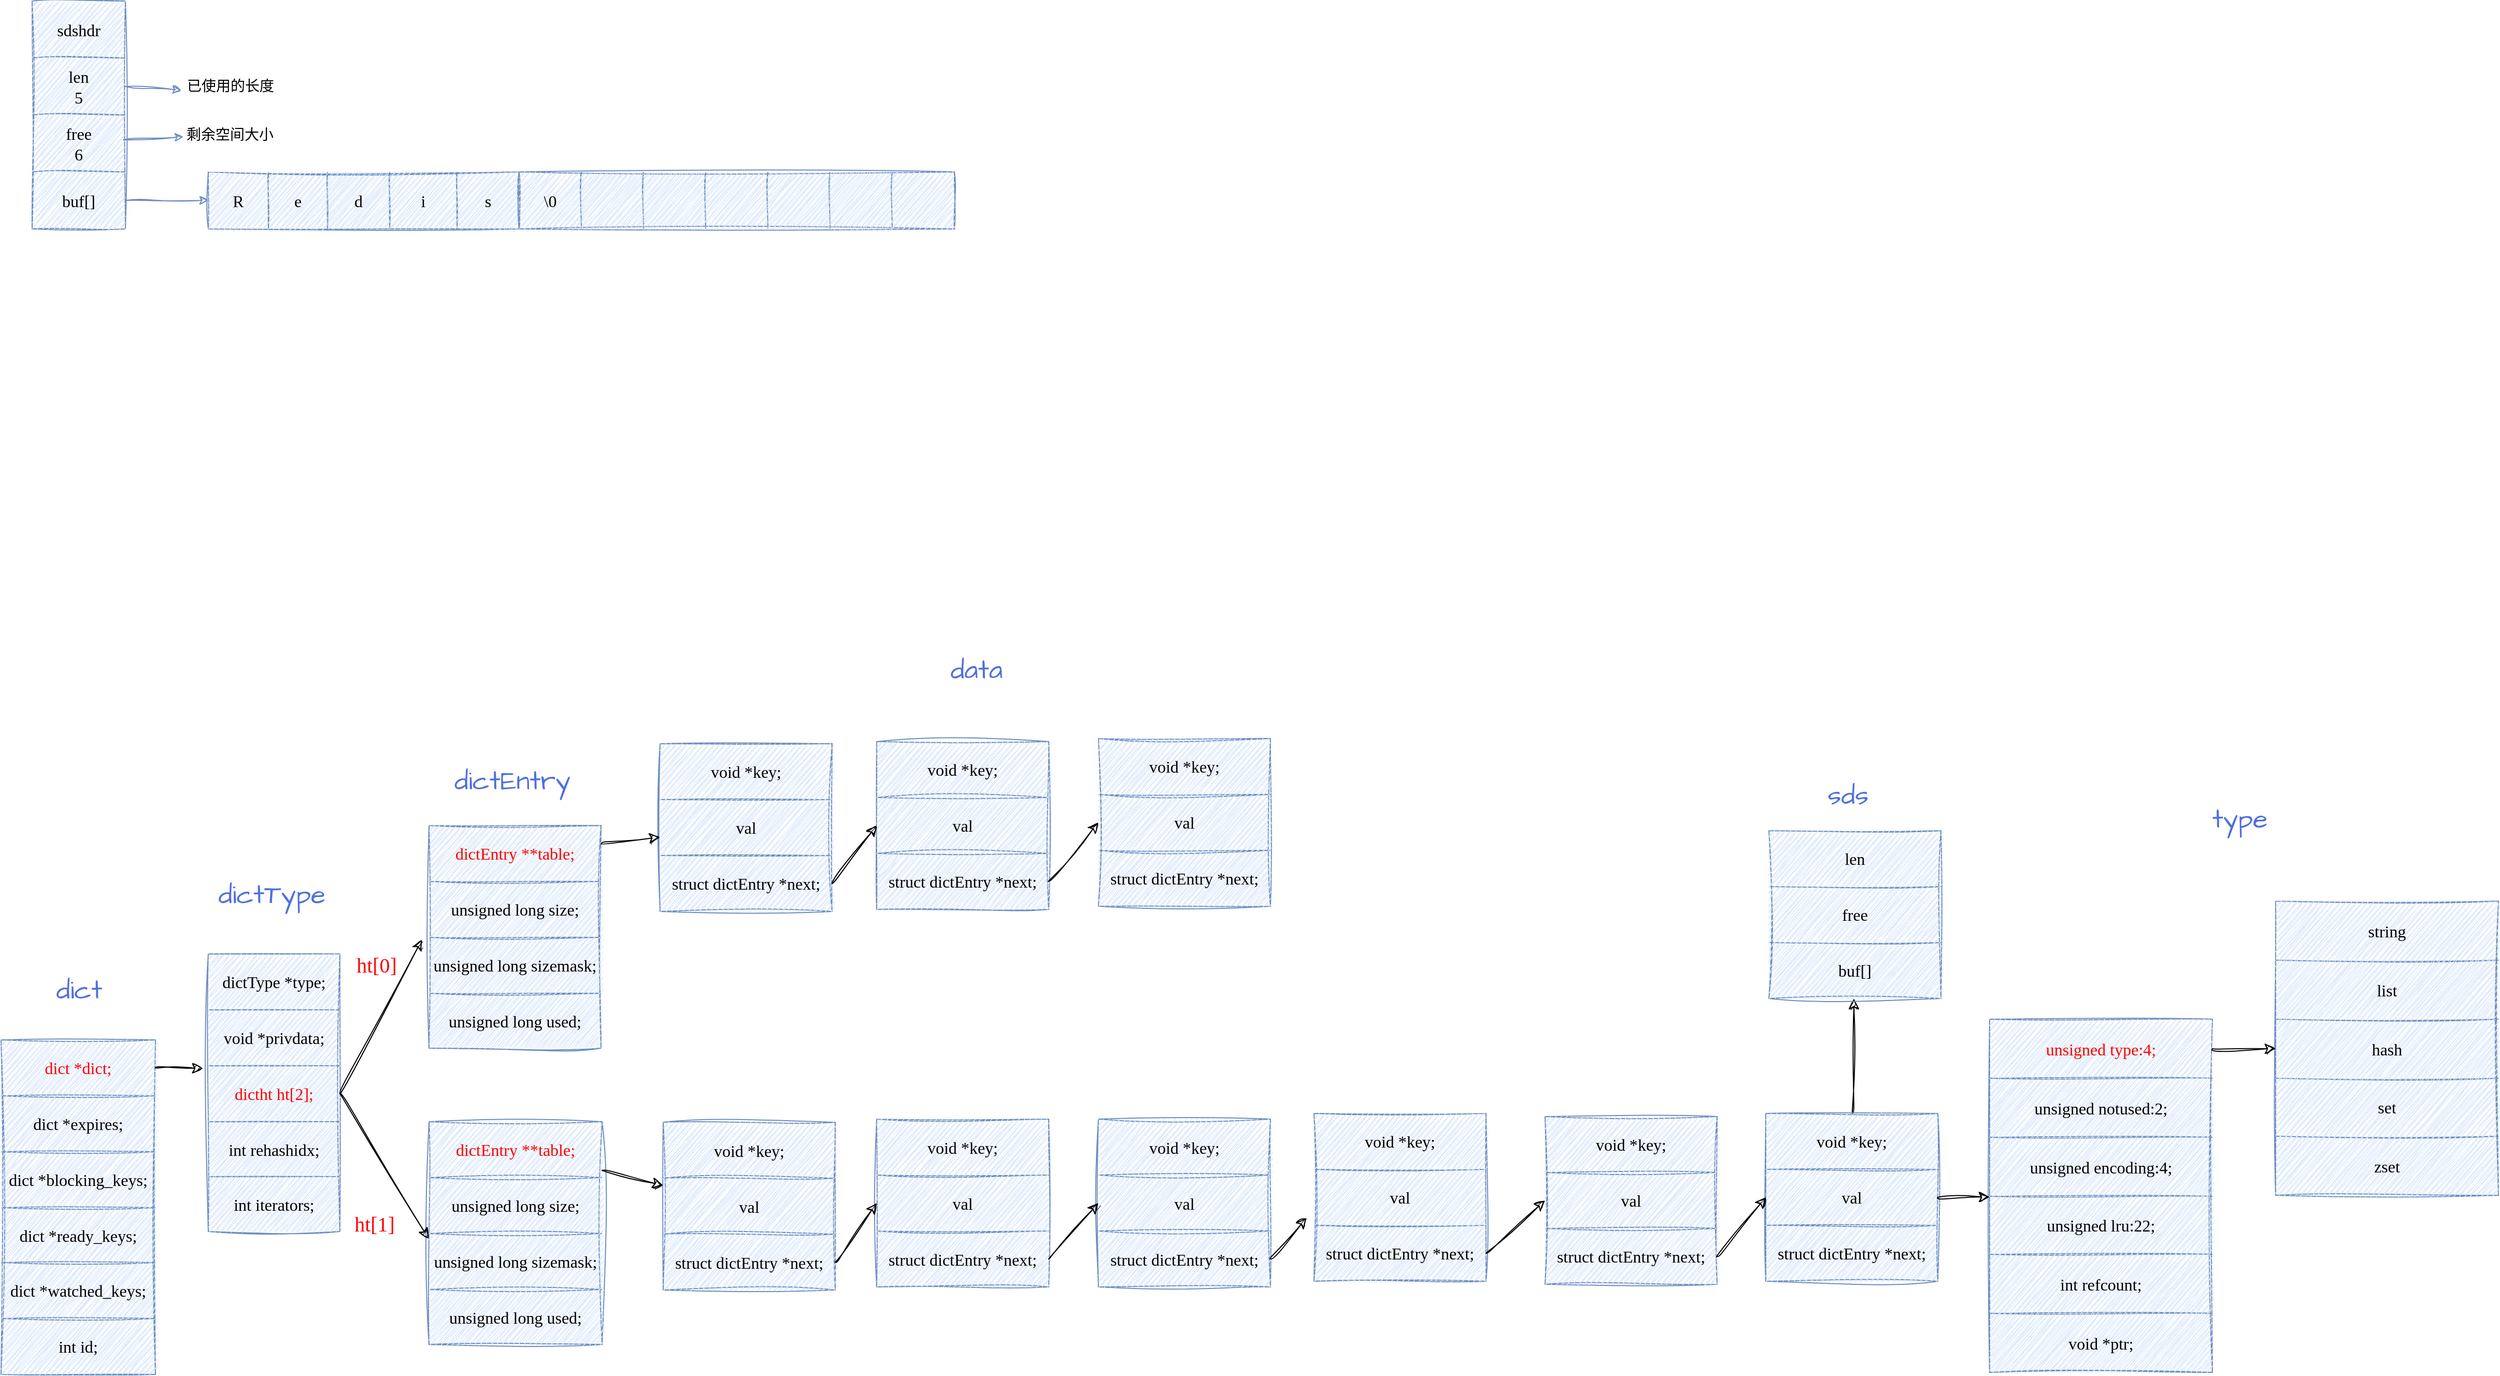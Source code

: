 <mxfile version="21.3.2" type="github">
  <diagram name="第 1 页" id="oPCSwoOenf8TTcg8J0vJ">
    <mxGraphModel dx="2150" dy="993" grid="0" gridSize="10" guides="1" tooltips="1" connect="1" arrows="1" fold="1" page="0" pageScale="1" pageWidth="1169" pageHeight="827" math="0" shadow="0">
      <root>
        <mxCell id="0" />
        <mxCell id="1" parent="0" />
        <mxCell id="5geVobr9w2sut3lOAOPp-121" value="" style="shape=table;startSize=0;container=1;collapsible=0;childLayout=tableLayout;sketch=1;hachureGap=4;jiggle=2;curveFitting=1;fontFamily=Verdana;fontSize=16;fillColor=#dae8fc;strokeColor=#6c8ebf;" parent="1" vertex="1">
          <mxGeometry x="-80" y="70" width="90" height="220" as="geometry" />
        </mxCell>
        <mxCell id="5geVobr9w2sut3lOAOPp-122" value="" style="shape=tableRow;horizontal=0;startSize=0;swimlaneHead=0;swimlaneBody=0;strokeColor=#6c8ebf;top=0;left=0;bottom=0;right=0;collapsible=0;dropTarget=0;fillColor=#dae8fc;points=[[0,0.5],[1,0.5]];portConstraint=eastwest;sketch=1;hachureGap=4;jiggle=2;curveFitting=1;fontFamily=Verdana;fontSize=16;" parent="5geVobr9w2sut3lOAOPp-121" vertex="1">
          <mxGeometry width="90" height="55" as="geometry" />
        </mxCell>
        <mxCell id="5geVobr9w2sut3lOAOPp-123" value="&lt;div&gt;sdshdr&lt;/div&gt;" style="shape=partialRectangle;html=1;whiteSpace=wrap;connectable=0;strokeColor=#6c8ebf;overflow=hidden;fillColor=#dae8fc;top=0;left=0;bottom=0;right=0;pointerEvents=1;sketch=1;hachureGap=4;jiggle=2;curveFitting=1;fontFamily=Verdana;fontSize=16;" parent="5geVobr9w2sut3lOAOPp-122" vertex="1">
          <mxGeometry width="90" height="55" as="geometry">
            <mxRectangle width="90" height="55" as="alternateBounds" />
          </mxGeometry>
        </mxCell>
        <mxCell id="5geVobr9w2sut3lOAOPp-124" value="" style="shape=tableRow;horizontal=0;startSize=0;swimlaneHead=0;swimlaneBody=0;strokeColor=#6c8ebf;top=0;left=0;bottom=0;right=0;collapsible=0;dropTarget=0;fillColor=#dae8fc;points=[[0,0.5],[1,0.5]];portConstraint=eastwest;sketch=1;hachureGap=4;jiggle=2;curveFitting=1;fontFamily=Verdana;fontSize=16;" parent="5geVobr9w2sut3lOAOPp-121" vertex="1">
          <mxGeometry y="55" width="90" height="55" as="geometry" />
        </mxCell>
        <mxCell id="5geVobr9w2sut3lOAOPp-125" value="&lt;div&gt;len&lt;/div&gt;&lt;div&gt;5&lt;br&gt;&lt;/div&gt;" style="shape=partialRectangle;html=1;whiteSpace=wrap;connectable=0;strokeColor=#6c8ebf;overflow=hidden;fillColor=#dae8fc;top=0;left=0;bottom=0;right=0;pointerEvents=1;sketch=1;hachureGap=4;jiggle=2;curveFitting=1;fontFamily=Verdana;fontSize=16;" parent="5geVobr9w2sut3lOAOPp-124" vertex="1">
          <mxGeometry width="90" height="55" as="geometry">
            <mxRectangle width="90" height="55" as="alternateBounds" />
          </mxGeometry>
        </mxCell>
        <mxCell id="5geVobr9w2sut3lOAOPp-126" value="" style="shape=tableRow;horizontal=0;startSize=0;swimlaneHead=0;swimlaneBody=0;strokeColor=#6c8ebf;top=0;left=0;bottom=0;right=0;collapsible=0;dropTarget=0;fillColor=#dae8fc;points=[[0,0.5],[1,0.5]];portConstraint=eastwest;sketch=1;hachureGap=4;jiggle=2;curveFitting=1;fontFamily=Verdana;fontSize=16;" parent="5geVobr9w2sut3lOAOPp-121" vertex="1">
          <mxGeometry y="110" width="90" height="55" as="geometry" />
        </mxCell>
        <mxCell id="5geVobr9w2sut3lOAOPp-127" value="&lt;div&gt;free&lt;/div&gt;6" style="shape=partialRectangle;html=1;whiteSpace=wrap;connectable=0;strokeColor=#6c8ebf;overflow=hidden;fillColor=#dae8fc;top=0;left=0;bottom=0;right=0;pointerEvents=1;sketch=1;hachureGap=4;jiggle=2;curveFitting=1;fontFamily=Verdana;fontSize=16;" parent="5geVobr9w2sut3lOAOPp-126" vertex="1">
          <mxGeometry width="90" height="55" as="geometry">
            <mxRectangle width="90" height="55" as="alternateBounds" />
          </mxGeometry>
        </mxCell>
        <mxCell id="5geVobr9w2sut3lOAOPp-128" value="" style="shape=tableRow;horizontal=0;startSize=0;swimlaneHead=0;swimlaneBody=0;strokeColor=#6c8ebf;top=0;left=0;bottom=0;right=0;collapsible=0;dropTarget=0;fillColor=#dae8fc;points=[[0,0.5],[1,0.5]];portConstraint=eastwest;sketch=1;hachureGap=4;jiggle=2;curveFitting=1;fontFamily=Verdana;fontSize=16;" parent="5geVobr9w2sut3lOAOPp-121" vertex="1">
          <mxGeometry y="165" width="90" height="55" as="geometry" />
        </mxCell>
        <mxCell id="5geVobr9w2sut3lOAOPp-129" value="buf[]" style="shape=partialRectangle;html=1;whiteSpace=wrap;connectable=0;strokeColor=#6c8ebf;overflow=hidden;fillColor=#dae8fc;top=0;left=0;bottom=0;right=0;pointerEvents=1;sketch=1;hachureGap=4;jiggle=2;curveFitting=1;fontFamily=Verdana;fontSize=16;" parent="5geVobr9w2sut3lOAOPp-128" vertex="1">
          <mxGeometry width="90" height="55" as="geometry">
            <mxRectangle width="90" height="55" as="alternateBounds" />
          </mxGeometry>
        </mxCell>
        <mxCell id="5geVobr9w2sut3lOAOPp-176" style="edgeStyle=none;shape=connector;rounded=0;sketch=1;hachureGap=4;jiggle=2;curveFitting=1;orthogonalLoop=1;jettySize=auto;html=1;exitX=1;exitY=0.5;exitDx=0;exitDy=0;labelBackgroundColor=default;strokeColor=#6c8ebf;fontFamily=Architects Daughter;fontSource=https%3A%2F%2Ffonts.googleapis.com%2Fcss%3Ffamily%3DArchitects%2BDaughter;fontSize=16;fontColor=default;endArrow=classic;startSize=0;fillColor=#dae8fc;" parent="5geVobr9w2sut3lOAOPp-121" source="5geVobr9w2sut3lOAOPp-124" target="5geVobr9w2sut3lOAOPp-124" edge="1">
          <mxGeometry relative="1" as="geometry" />
        </mxCell>
        <mxCell id="5geVobr9w2sut3lOAOPp-140" value="" style="shape=table;startSize=0;container=1;collapsible=0;childLayout=tableLayout;sketch=1;hachureGap=4;jiggle=2;curveFitting=1;fontFamily=Verdana;fontSize=16;fillColor=#dae8fc;strokeColor=#6c8ebf;" parent="1" vertex="1">
          <mxGeometry x="90" y="235" width="300" height="55" as="geometry" />
        </mxCell>
        <mxCell id="5geVobr9w2sut3lOAOPp-141" value="" style="shape=tableRow;horizontal=0;startSize=0;swimlaneHead=0;swimlaneBody=0;strokeColor=#6c8ebf;top=0;left=0;bottom=0;right=0;collapsible=0;dropTarget=0;fillColor=#dae8fc;points=[[0,0.5],[1,0.5]];portConstraint=eastwest;sketch=1;hachureGap=4;jiggle=2;curveFitting=1;fontFamily=Verdana;fontSize=16;" parent="5geVobr9w2sut3lOAOPp-140" vertex="1">
          <mxGeometry width="300" height="55" as="geometry" />
        </mxCell>
        <mxCell id="5geVobr9w2sut3lOAOPp-142" value="R" style="shape=partialRectangle;html=1;whiteSpace=wrap;connectable=0;strokeColor=#6c8ebf;overflow=hidden;fillColor=#dae8fc;top=0;left=0;bottom=0;right=0;pointerEvents=1;sketch=1;hachureGap=4;jiggle=2;curveFitting=1;fontFamily=Verdana;fontSize=16;" parent="5geVobr9w2sut3lOAOPp-141" vertex="1">
          <mxGeometry width="58" height="55" as="geometry">
            <mxRectangle width="58" height="55" as="alternateBounds" />
          </mxGeometry>
        </mxCell>
        <mxCell id="5geVobr9w2sut3lOAOPp-143" value="e" style="shape=partialRectangle;html=1;whiteSpace=wrap;connectable=0;strokeColor=#6c8ebf;overflow=hidden;fillColor=#dae8fc;top=0;left=0;bottom=0;right=0;pointerEvents=1;sketch=1;hachureGap=4;jiggle=2;curveFitting=1;fontFamily=Verdana;fontSize=16;" parent="5geVobr9w2sut3lOAOPp-141" vertex="1">
          <mxGeometry x="58" width="57" height="55" as="geometry">
            <mxRectangle width="57" height="55" as="alternateBounds" />
          </mxGeometry>
        </mxCell>
        <mxCell id="5geVobr9w2sut3lOAOPp-144" value="d" style="shape=partialRectangle;html=1;whiteSpace=wrap;connectable=0;strokeColor=#6c8ebf;overflow=hidden;fillColor=#dae8fc;top=0;left=0;bottom=0;right=0;pointerEvents=1;sketch=1;hachureGap=4;jiggle=2;curveFitting=1;fontFamily=Verdana;fontSize=16;" parent="5geVobr9w2sut3lOAOPp-141" vertex="1">
          <mxGeometry x="115" width="60" height="55" as="geometry">
            <mxRectangle width="60" height="55" as="alternateBounds" />
          </mxGeometry>
        </mxCell>
        <mxCell id="5geVobr9w2sut3lOAOPp-145" value="i" style="shape=partialRectangle;html=1;whiteSpace=wrap;connectable=0;strokeColor=#6c8ebf;overflow=hidden;fillColor=#dae8fc;top=0;left=0;bottom=0;right=0;pointerEvents=1;sketch=1;hachureGap=4;jiggle=2;curveFitting=1;fontFamily=Verdana;fontSize=16;" parent="5geVobr9w2sut3lOAOPp-141" vertex="1">
          <mxGeometry x="175" width="65" height="55" as="geometry">
            <mxRectangle width="65" height="55" as="alternateBounds" />
          </mxGeometry>
        </mxCell>
        <mxCell id="5geVobr9w2sut3lOAOPp-146" value="s" style="shape=partialRectangle;html=1;whiteSpace=wrap;connectable=0;strokeColor=#6c8ebf;overflow=hidden;fillColor=#dae8fc;top=0;left=0;bottom=0;right=0;pointerEvents=1;sketch=1;hachureGap=4;jiggle=2;curveFitting=1;fontFamily=Verdana;fontSize=16;" parent="5geVobr9w2sut3lOAOPp-141" vertex="1">
          <mxGeometry x="240" width="60" height="55" as="geometry">
            <mxRectangle width="60" height="55" as="alternateBounds" />
          </mxGeometry>
        </mxCell>
        <mxCell id="5geVobr9w2sut3lOAOPp-148" style="edgeStyle=none;shape=connector;rounded=0;sketch=1;hachureGap=4;jiggle=2;curveFitting=1;orthogonalLoop=1;jettySize=auto;html=1;exitX=1;exitY=0.5;exitDx=0;exitDy=0;entryX=0;entryY=0.5;entryDx=0;entryDy=0;labelBackgroundColor=default;strokeColor=#6c8ebf;fontFamily=Verdana;fontSize=16;fontColor=default;endArrow=classic;startSize=0;fillColor=#dae8fc;" parent="1" source="5geVobr9w2sut3lOAOPp-128" target="5geVobr9w2sut3lOAOPp-140" edge="1">
          <mxGeometry relative="1" as="geometry" />
        </mxCell>
        <mxCell id="5geVobr9w2sut3lOAOPp-154" value="" style="shape=table;startSize=0;container=1;collapsible=0;childLayout=tableLayout;sketch=1;hachureGap=4;jiggle=2;curveFitting=1;fontFamily=Architects Daughter;fontSource=https%3A%2F%2Ffonts.googleapis.com%2Fcss%3Ffamily%3DArchitects%2BDaughter;fontSize=16;fillColor=#dae8fc;strokeColor=#6c8ebf;" parent="1" vertex="1">
          <mxGeometry x="390" y="235" width="420" height="55" as="geometry" />
        </mxCell>
        <mxCell id="5geVobr9w2sut3lOAOPp-155" value="" style="shape=tableRow;horizontal=0;startSize=0;swimlaneHead=0;swimlaneBody=0;strokeColor=#6c8ebf;top=0;left=0;bottom=0;right=0;collapsible=0;dropTarget=0;fillColor=#dae8fc;points=[[0,0.5],[1,0.5]];portConstraint=eastwest;sketch=1;hachureGap=4;jiggle=2;curveFitting=1;fontFamily=Architects Daughter;fontSource=https%3A%2F%2Ffonts.googleapis.com%2Fcss%3Ffamily%3DArchitects%2BDaughter;fontSize=16;" parent="5geVobr9w2sut3lOAOPp-154" vertex="1">
          <mxGeometry width="420" height="55" as="geometry" />
        </mxCell>
        <mxCell id="5geVobr9w2sut3lOAOPp-156" value="\0" style="shape=partialRectangle;html=1;whiteSpace=wrap;connectable=0;strokeColor=#6c8ebf;overflow=hidden;fillColor=#dae8fc;top=0;left=0;bottom=0;right=0;pointerEvents=1;sketch=1;hachureGap=4;jiggle=2;curveFitting=1;fontFamily=Verdana;fontSize=16;" parent="5geVobr9w2sut3lOAOPp-155" vertex="1">
          <mxGeometry width="60" height="55" as="geometry">
            <mxRectangle width="60" height="55" as="alternateBounds" />
          </mxGeometry>
        </mxCell>
        <mxCell id="5geVobr9w2sut3lOAOPp-157" value="" style="shape=partialRectangle;html=1;whiteSpace=wrap;connectable=0;strokeColor=#6c8ebf;overflow=hidden;fillColor=#dae8fc;top=0;left=0;bottom=0;right=0;pointerEvents=1;sketch=1;hachureGap=4;jiggle=2;curveFitting=1;fontFamily=Verdana;fontSize=16;" parent="5geVobr9w2sut3lOAOPp-155" vertex="1">
          <mxGeometry x="60" width="60" height="55" as="geometry">
            <mxRectangle width="60" height="55" as="alternateBounds" />
          </mxGeometry>
        </mxCell>
        <mxCell id="5geVobr9w2sut3lOAOPp-158" value="" style="shape=partialRectangle;html=1;whiteSpace=wrap;connectable=0;strokeColor=#6c8ebf;overflow=hidden;fillColor=#dae8fc;top=0;left=0;bottom=0;right=0;pointerEvents=1;sketch=1;hachureGap=4;jiggle=2;curveFitting=1;fontFamily=Verdana;fontSize=16;" parent="5geVobr9w2sut3lOAOPp-155" vertex="1">
          <mxGeometry x="120" width="60" height="55" as="geometry">
            <mxRectangle width="60" height="55" as="alternateBounds" />
          </mxGeometry>
        </mxCell>
        <mxCell id="5geVobr9w2sut3lOAOPp-159" value="" style="shape=partialRectangle;html=1;whiteSpace=wrap;connectable=0;strokeColor=#6c8ebf;overflow=hidden;fillColor=#dae8fc;top=0;left=0;bottom=0;right=0;pointerEvents=1;sketch=1;hachureGap=4;jiggle=2;curveFitting=1;fontFamily=Verdana;fontSize=16;" parent="5geVobr9w2sut3lOAOPp-155" vertex="1">
          <mxGeometry x="180" width="60" height="55" as="geometry">
            <mxRectangle width="60" height="55" as="alternateBounds" />
          </mxGeometry>
        </mxCell>
        <mxCell id="5geVobr9w2sut3lOAOPp-160" value="" style="shape=partialRectangle;html=1;whiteSpace=wrap;connectable=0;strokeColor=#6c8ebf;overflow=hidden;fillColor=#dae8fc;top=0;left=0;bottom=0;right=0;pointerEvents=1;sketch=1;hachureGap=4;jiggle=2;curveFitting=1;fontFamily=Verdana;fontSize=16;" parent="5geVobr9w2sut3lOAOPp-155" vertex="1">
          <mxGeometry x="240" width="60" height="55" as="geometry">
            <mxRectangle width="60" height="55" as="alternateBounds" />
          </mxGeometry>
        </mxCell>
        <mxCell id="5geVobr9w2sut3lOAOPp-161" value="" style="shape=partialRectangle;html=1;whiteSpace=wrap;connectable=0;strokeColor=#6c8ebf;overflow=hidden;fillColor=#dae8fc;top=0;left=0;bottom=0;right=0;pointerEvents=1;sketch=1;hachureGap=4;jiggle=2;curveFitting=1;fontFamily=Architects Daughter;fontSource=https%3A%2F%2Ffonts.googleapis.com%2Fcss%3Ffamily%3DArchitects%2BDaughter;fontSize=16;" parent="5geVobr9w2sut3lOAOPp-155" vertex="1">
          <mxGeometry x="300" width="60" height="55" as="geometry">
            <mxRectangle width="60" height="55" as="alternateBounds" />
          </mxGeometry>
        </mxCell>
        <mxCell id="5geVobr9w2sut3lOAOPp-162" value="" style="shape=partialRectangle;html=1;whiteSpace=wrap;connectable=0;strokeColor=#6c8ebf;overflow=hidden;fillColor=#dae8fc;top=0;left=0;bottom=0;right=0;pointerEvents=1;sketch=1;hachureGap=4;jiggle=2;curveFitting=1;fontFamily=Architects Daughter;fontSource=https%3A%2F%2Ffonts.googleapis.com%2Fcss%3Ffamily%3DArchitects%2BDaughter;fontSize=16;" parent="5geVobr9w2sut3lOAOPp-155" vertex="1">
          <mxGeometry x="360" width="60" height="55" as="geometry">
            <mxRectangle width="60" height="55" as="alternateBounds" />
          </mxGeometry>
        </mxCell>
        <mxCell id="5geVobr9w2sut3lOAOPp-173" value="已使用的长度" style="text;html=1;align=center;verticalAlign=middle;whiteSpace=wrap;rounded=0;fontSize=14;fontFamily=Verdana;" parent="1" vertex="1">
          <mxGeometry x="17.5" y="132" width="187" height="41" as="geometry" />
        </mxCell>
        <mxCell id="5geVobr9w2sut3lOAOPp-175" value="剩余空间大小" style="text;html=1;align=center;verticalAlign=middle;whiteSpace=wrap;rounded=0;fontSize=14;fontFamily=Verdana;" parent="1" vertex="1">
          <mxGeometry x="34" y="184" width="154" height="32" as="geometry" />
        </mxCell>
        <mxCell id="5geVobr9w2sut3lOAOPp-179" value="" style="edgeStyle=none;orthogonalLoop=1;jettySize=auto;html=1;rounded=0;labelBackgroundColor=default;sketch=1;hachureGap=4;jiggle=2;curveFitting=1;strokeColor=#6c8ebf;fontFamily=Architects Daughter;fontSource=https%3A%2F%2Ffonts.googleapis.com%2Fcss%3Ffamily%3DArchitects%2BDaughter;fontSize=16;fontColor=default;endArrow=classic;startSize=0;shape=connector;exitX=1;exitY=0.5;exitDx=0;exitDy=0;verticalAlign=top;align=center;fillColor=#dae8fc;" parent="1" source="5geVobr9w2sut3lOAOPp-124" edge="1">
          <mxGeometry width="120" relative="1" as="geometry">
            <mxPoint x="25" y="152" as="sourcePoint" />
            <mxPoint x="64" y="156" as="targetPoint" />
            <Array as="points" />
          </mxGeometry>
        </mxCell>
        <mxCell id="5geVobr9w2sut3lOAOPp-180" value="" style="edgeStyle=none;orthogonalLoop=1;jettySize=auto;html=1;rounded=0;labelBackgroundColor=default;sketch=1;hachureGap=4;jiggle=2;curveFitting=1;strokeColor=#6c8ebf;fontFamily=Architects Daughter;fontSource=https%3A%2F%2Ffonts.googleapis.com%2Fcss%3Ffamily%3DArchitects%2BDaughter;fontSize=16;fontColor=default;endArrow=classic;startSize=0;shape=connector;fillColor=#dae8fc;" parent="1" edge="1">
          <mxGeometry width="120" relative="1" as="geometry">
            <mxPoint x="8" y="204" as="sourcePoint" />
            <mxPoint x="66" y="201" as="targetPoint" />
            <Array as="points" />
          </mxGeometry>
        </mxCell>
        <mxCell id="4Uz1F2ACbzt5R1qKIiyA-1" value="" style="shape=table;startSize=0;container=1;collapsible=0;childLayout=tableLayout;sketch=1;hachureGap=4;jiggle=2;curveFitting=1;fontFamily=Verdana;fontSize=16;fillColor=#dae8fc;strokeColor=#6c8ebf;fontColor=default;labelBackgroundColor=none;" vertex="1" parent="1">
          <mxGeometry x="-110" y="1073" width="149" height="323" as="geometry" />
        </mxCell>
        <mxCell id="4Uz1F2ACbzt5R1qKIiyA-2" value="" style="shape=tableRow;horizontal=0;startSize=0;swimlaneHead=0;swimlaneBody=0;strokeColor=#6c8ebf;top=0;left=0;bottom=0;right=0;collapsible=0;dropTarget=0;fillColor=#dae8fc;points=[[0,0.5],[1,0.5]];portConstraint=eastwest;sketch=1;hachureGap=4;jiggle=2;curveFitting=1;fontFamily=Verdana;fontSize=16;fontColor=default;labelBackgroundColor=none;" vertex="1" parent="4Uz1F2ACbzt5R1qKIiyA-1">
          <mxGeometry width="149" height="54" as="geometry" />
        </mxCell>
        <mxCell id="4Uz1F2ACbzt5R1qKIiyA-3" value="&lt;div style=&quot;font-size: 16px;&quot;&gt;&lt;font style=&quot;font-size: 16px;&quot; color=&quot;#ff0000&quot;&gt;dict *&lt;span style=&quot;font-size: 16px;&quot;&gt;dict&lt;/span&gt;&lt;span style=&quot;font-size: 16px;&quot;&gt;; &lt;/span&gt;&lt;/font&gt;&lt;/div&gt;" style="shape=partialRectangle;html=1;whiteSpace=wrap;connectable=0;strokeColor=#6c8ebf;overflow=hidden;fillColor=#dae8fc;top=0;left=0;bottom=0;right=0;pointerEvents=1;sketch=1;hachureGap=4;jiggle=2;curveFitting=1;fontFamily=Verdana;fontSize=16;fontColor=default;labelBackgroundColor=none;" vertex="1" parent="4Uz1F2ACbzt5R1qKIiyA-2">
          <mxGeometry width="149" height="54" as="geometry">
            <mxRectangle width="149" height="54" as="alternateBounds" />
          </mxGeometry>
        </mxCell>
        <mxCell id="4Uz1F2ACbzt5R1qKIiyA-4" value="" style="shape=tableRow;horizontal=0;startSize=0;swimlaneHead=0;swimlaneBody=0;strokeColor=#6c8ebf;top=0;left=0;bottom=0;right=0;collapsible=0;dropTarget=0;fillColor=#dae8fc;points=[[0,0.5],[1,0.5]];portConstraint=eastwest;sketch=1;hachureGap=4;jiggle=2;curveFitting=1;fontFamily=Verdana;fontSize=16;fontColor=default;labelBackgroundColor=none;" vertex="1" parent="4Uz1F2ACbzt5R1qKIiyA-1">
          <mxGeometry y="54" width="149" height="54" as="geometry" />
        </mxCell>
        <mxCell id="4Uz1F2ACbzt5R1qKIiyA-5" value="&lt;div style=&quot;font-size: 16px;&quot;&gt;dict *&lt;span style=&quot;font-size: 16px;&quot;&gt;expires&lt;/span&gt;&lt;span style=&quot;font-size: 16px;&quot;&gt;;&lt;/span&gt;&lt;/div&gt;" style="shape=partialRectangle;html=1;whiteSpace=wrap;connectable=0;strokeColor=#6c8ebf;overflow=hidden;fillColor=#dae8fc;top=0;left=0;bottom=0;right=0;pointerEvents=1;sketch=1;hachureGap=4;jiggle=2;curveFitting=1;fontFamily=Verdana;fontSize=16;fontColor=default;labelBackgroundColor=none;" vertex="1" parent="4Uz1F2ACbzt5R1qKIiyA-4">
          <mxGeometry width="149" height="54" as="geometry">
            <mxRectangle width="149" height="54" as="alternateBounds" />
          </mxGeometry>
        </mxCell>
        <mxCell id="4Uz1F2ACbzt5R1qKIiyA-6" value="" style="shape=tableRow;horizontal=0;startSize=0;swimlaneHead=0;swimlaneBody=0;strokeColor=#6c8ebf;top=0;left=0;bottom=0;right=0;collapsible=0;dropTarget=0;fillColor=#dae8fc;points=[[0,0.5],[1,0.5]];portConstraint=eastwest;sketch=1;hachureGap=4;jiggle=2;curveFitting=1;fontFamily=Verdana;fontSize=16;fontColor=default;labelBackgroundColor=none;" vertex="1" parent="4Uz1F2ACbzt5R1qKIiyA-1">
          <mxGeometry y="108" width="149" height="54" as="geometry" />
        </mxCell>
        <mxCell id="4Uz1F2ACbzt5R1qKIiyA-7" value="&lt;div style=&quot;font-size: 16px;&quot;&gt;dict *&lt;span style=&quot;font-size: 16px;&quot;&gt;blocking_keys&lt;/span&gt;&lt;span style=&quot;font-size: 16px;&quot;&gt;;&lt;/span&gt;&lt;/div&gt;" style="shape=partialRectangle;html=1;whiteSpace=wrap;connectable=0;strokeColor=#6c8ebf;overflow=hidden;fillColor=#dae8fc;top=0;left=0;bottom=0;right=0;pointerEvents=1;sketch=1;hachureGap=4;jiggle=2;curveFitting=1;fontFamily=Verdana;fontSize=16;fontColor=default;labelBackgroundColor=none;" vertex="1" parent="4Uz1F2ACbzt5R1qKIiyA-6">
          <mxGeometry width="149" height="54" as="geometry">
            <mxRectangle width="149" height="54" as="alternateBounds" />
          </mxGeometry>
        </mxCell>
        <mxCell id="4Uz1F2ACbzt5R1qKIiyA-8" value="" style="shape=tableRow;horizontal=0;startSize=0;swimlaneHead=0;swimlaneBody=0;strokeColor=#6c8ebf;top=0;left=0;bottom=0;right=0;collapsible=0;dropTarget=0;fillColor=#dae8fc;points=[[0,0.5],[1,0.5]];portConstraint=eastwest;sketch=1;hachureGap=4;jiggle=2;curveFitting=1;fontFamily=Verdana;fontSize=16;fontColor=default;labelBackgroundColor=none;" vertex="1" parent="4Uz1F2ACbzt5R1qKIiyA-1">
          <mxGeometry y="162" width="149" height="53" as="geometry" />
        </mxCell>
        <mxCell id="4Uz1F2ACbzt5R1qKIiyA-9" value="&lt;div style=&quot;font-size: 16px;&quot;&gt;dict *&lt;span style=&quot;font-size: 16px;&quot;&gt;ready_keys&lt;/span&gt;&lt;span style=&quot;font-size: 16px;&quot;&gt;;&lt;/span&gt;&lt;/div&gt;" style="shape=partialRectangle;html=1;whiteSpace=wrap;connectable=0;strokeColor=#6c8ebf;overflow=hidden;fillColor=#dae8fc;top=0;left=0;bottom=0;right=0;pointerEvents=1;sketch=1;hachureGap=4;jiggle=2;curveFitting=1;fontFamily=Verdana;fontSize=16;fontColor=default;labelBackgroundColor=none;" vertex="1" parent="4Uz1F2ACbzt5R1qKIiyA-8">
          <mxGeometry width="149" height="53" as="geometry">
            <mxRectangle width="149" height="53" as="alternateBounds" />
          </mxGeometry>
        </mxCell>
        <mxCell id="4Uz1F2ACbzt5R1qKIiyA-10" value="" style="shape=tableRow;horizontal=0;startSize=0;swimlaneHead=0;swimlaneBody=0;strokeColor=#6c8ebf;top=0;left=0;bottom=0;right=0;collapsible=0;dropTarget=0;fillColor=#dae8fc;points=[[0,0.5],[1,0.5]];portConstraint=eastwest;sketch=1;hachureGap=4;jiggle=2;curveFitting=1;fontFamily=Verdana;fontSize=16;fontColor=default;labelBackgroundColor=none;" vertex="1" parent="4Uz1F2ACbzt5R1qKIiyA-1">
          <mxGeometry y="215" width="149" height="54" as="geometry" />
        </mxCell>
        <mxCell id="4Uz1F2ACbzt5R1qKIiyA-11" value="&lt;div style=&quot;font-size: 16px;&quot;&gt;dict *&lt;span style=&quot;font-size: 16px;&quot;&gt;watched_keys&lt;/span&gt;&lt;span style=&quot;font-size: 16px;&quot;&gt;;&lt;/span&gt;&lt;/div&gt;" style="shape=partialRectangle;html=1;whiteSpace=wrap;connectable=0;strokeColor=#6c8ebf;overflow=hidden;fillColor=#dae8fc;top=0;left=0;bottom=0;right=0;pointerEvents=1;sketch=1;hachureGap=4;jiggle=2;curveFitting=1;fontFamily=Verdana;fontSize=16;fontColor=default;labelBackgroundColor=none;" vertex="1" parent="4Uz1F2ACbzt5R1qKIiyA-10">
          <mxGeometry width="149" height="54" as="geometry">
            <mxRectangle width="149" height="54" as="alternateBounds" />
          </mxGeometry>
        </mxCell>
        <mxCell id="4Uz1F2ACbzt5R1qKIiyA-12" value="" style="shape=tableRow;horizontal=0;startSize=0;swimlaneHead=0;swimlaneBody=0;strokeColor=#6c8ebf;top=0;left=0;bottom=0;right=0;collapsible=0;dropTarget=0;fillColor=#dae8fc;points=[[0,0.5],[1,0.5]];portConstraint=eastwest;sketch=1;hachureGap=4;jiggle=2;curveFitting=1;fontFamily=Verdana;fontSize=16;fontColor=default;labelBackgroundColor=none;" vertex="1" parent="4Uz1F2ACbzt5R1qKIiyA-1">
          <mxGeometry y="269" width="149" height="54" as="geometry" />
        </mxCell>
        <mxCell id="4Uz1F2ACbzt5R1qKIiyA-13" value="&lt;div style=&quot;font-size: 16px;&quot;&gt;int &lt;span style=&quot;font-size: 16px;&quot;&gt;id&lt;/span&gt;&lt;span style=&quot;font-size: 16px;&quot;&gt;;&lt;/span&gt;&lt;/div&gt;" style="shape=partialRectangle;html=1;whiteSpace=wrap;connectable=0;strokeColor=#6c8ebf;overflow=hidden;fillColor=#dae8fc;top=0;left=0;bottom=0;right=0;pointerEvents=1;sketch=1;hachureGap=4;jiggle=2;curveFitting=1;fontFamily=Verdana;fontSize=16;fontColor=default;labelBackgroundColor=none;" vertex="1" parent="4Uz1F2ACbzt5R1qKIiyA-12">
          <mxGeometry width="149" height="54" as="geometry">
            <mxRectangle width="149" height="54" as="alternateBounds" />
          </mxGeometry>
        </mxCell>
        <mxCell id="4Uz1F2ACbzt5R1qKIiyA-16" value="" style="shape=table;startSize=0;container=1;collapsible=0;childLayout=tableLayout;sketch=1;hachureGap=4;jiggle=2;curveFitting=1;fontFamily=Verdana;fontSize=16;fillColor=#dae8fc;strokeColor=#6c8ebf;fontColor=default;labelBackgroundColor=none;" vertex="1" parent="1">
          <mxGeometry x="90" y="990" width="127" height="268" as="geometry" />
        </mxCell>
        <mxCell id="4Uz1F2ACbzt5R1qKIiyA-17" value="" style="shape=tableRow;horizontal=0;startSize=0;swimlaneHead=0;swimlaneBody=0;strokeColor=#6c8ebf;top=0;left=0;bottom=0;right=0;collapsible=0;dropTarget=0;fillColor=#dae8fc;points=[[0,0.5],[1,0.5]];portConstraint=eastwest;sketch=1;hachureGap=4;jiggle=2;curveFitting=1;fontFamily=Verdana;fontSize=16;fontColor=default;labelBackgroundColor=none;" vertex="1" parent="4Uz1F2ACbzt5R1qKIiyA-16">
          <mxGeometry width="127" height="54" as="geometry" />
        </mxCell>
        <mxCell id="4Uz1F2ACbzt5R1qKIiyA-18" value="&lt;div style=&quot;font-size: 16px;&quot;&gt;dictType *&lt;span style=&quot;font-size: 16px;&quot;&gt;type&lt;/span&gt;&lt;span style=&quot;font-size: 16px;&quot;&gt;;&lt;/span&gt;&lt;/div&gt;" style="shape=partialRectangle;html=1;whiteSpace=wrap;connectable=0;strokeColor=#6c8ebf;overflow=hidden;fillColor=#dae8fc;top=0;left=0;bottom=0;right=0;pointerEvents=1;sketch=1;hachureGap=4;jiggle=2;curveFitting=1;fontFamily=Verdana;fontSize=16;fontColor=default;labelBackgroundColor=none;" vertex="1" parent="4Uz1F2ACbzt5R1qKIiyA-17">
          <mxGeometry width="127" height="54" as="geometry">
            <mxRectangle width="127" height="54" as="alternateBounds" />
          </mxGeometry>
        </mxCell>
        <mxCell id="4Uz1F2ACbzt5R1qKIiyA-19" value="" style="shape=tableRow;horizontal=0;startSize=0;swimlaneHead=0;swimlaneBody=0;strokeColor=#6c8ebf;top=0;left=0;bottom=0;right=0;collapsible=0;dropTarget=0;fillColor=#dae8fc;points=[[0,0.5],[1,0.5]];portConstraint=eastwest;sketch=1;hachureGap=4;jiggle=2;curveFitting=1;fontFamily=Verdana;fontSize=16;fontColor=default;labelBackgroundColor=none;" vertex="1" parent="4Uz1F2ACbzt5R1qKIiyA-16">
          <mxGeometry y="54" width="127" height="54" as="geometry" />
        </mxCell>
        <mxCell id="4Uz1F2ACbzt5R1qKIiyA-20" value="&lt;div style=&quot;font-size: 16px;&quot;&gt;void *&lt;span style=&quot;font-size: 16px;&quot;&gt;privdata&lt;/span&gt;&lt;span style=&quot;font-size: 16px;&quot;&gt;;&lt;/span&gt;&lt;/div&gt;" style="shape=partialRectangle;html=1;whiteSpace=wrap;connectable=0;strokeColor=#6c8ebf;overflow=hidden;fillColor=#dae8fc;top=0;left=0;bottom=0;right=0;pointerEvents=1;sketch=1;hachureGap=4;jiggle=2;curveFitting=1;fontFamily=Verdana;fontSize=16;fontColor=default;labelBackgroundColor=none;" vertex="1" parent="4Uz1F2ACbzt5R1qKIiyA-19">
          <mxGeometry width="127" height="54" as="geometry">
            <mxRectangle width="127" height="54" as="alternateBounds" />
          </mxGeometry>
        </mxCell>
        <mxCell id="4Uz1F2ACbzt5R1qKIiyA-21" value="" style="shape=tableRow;horizontal=0;startSize=0;swimlaneHead=0;swimlaneBody=0;strokeColor=#6c8ebf;top=0;left=0;bottom=0;right=0;collapsible=0;dropTarget=0;fillColor=#dae8fc;points=[[0,0.5],[1,0.5]];portConstraint=eastwest;sketch=1;hachureGap=4;jiggle=2;curveFitting=1;fontFamily=Verdana;fontSize=16;fontColor=default;labelBackgroundColor=none;" vertex="1" parent="4Uz1F2ACbzt5R1qKIiyA-16">
          <mxGeometry y="108" width="127" height="54" as="geometry" />
        </mxCell>
        <mxCell id="4Uz1F2ACbzt5R1qKIiyA-22" value="&lt;div style=&quot;font-size: 16px;&quot;&gt;&lt;font style=&quot;font-size: 16px;&quot; color=&quot;#ff0000&quot;&gt;dictht &lt;span style=&quot;font-size: 16px;&quot;&gt;ht&lt;/span&gt;[&lt;span style=&quot;font-size: 16px;&quot;&gt;2&lt;/span&gt;]&lt;span style=&quot;font-size: 16px;&quot;&gt;;&lt;/span&gt;&lt;/font&gt;&lt;/div&gt;" style="shape=partialRectangle;html=1;whiteSpace=wrap;connectable=0;strokeColor=#6c8ebf;overflow=hidden;fillColor=#dae8fc;top=0;left=0;bottom=0;right=0;pointerEvents=1;sketch=1;hachureGap=4;jiggle=2;curveFitting=1;fontFamily=Verdana;fontSize=16;fontColor=default;labelBackgroundColor=none;" vertex="1" parent="4Uz1F2ACbzt5R1qKIiyA-21">
          <mxGeometry width="127" height="54" as="geometry">
            <mxRectangle width="127" height="54" as="alternateBounds" />
          </mxGeometry>
        </mxCell>
        <mxCell id="4Uz1F2ACbzt5R1qKIiyA-23" value="" style="shape=tableRow;horizontal=0;startSize=0;swimlaneHead=0;swimlaneBody=0;strokeColor=#6c8ebf;top=0;left=0;bottom=0;right=0;collapsible=0;dropTarget=0;fillColor=#dae8fc;points=[[0,0.5],[1,0.5]];portConstraint=eastwest;sketch=1;hachureGap=4;jiggle=2;curveFitting=1;fontFamily=Verdana;fontSize=16;fontColor=default;labelBackgroundColor=none;" vertex="1" parent="4Uz1F2ACbzt5R1qKIiyA-16">
          <mxGeometry y="162" width="127" height="53" as="geometry" />
        </mxCell>
        <mxCell id="4Uz1F2ACbzt5R1qKIiyA-24" value="&lt;div style=&quot;font-size: 16px;&quot;&gt;int &lt;span style=&quot;font-size: 16px;&quot;&gt;rehashidx&lt;/span&gt;&lt;span style=&quot;font-size: 16px;&quot;&gt;;&lt;/span&gt;&lt;/div&gt;" style="shape=partialRectangle;html=1;whiteSpace=wrap;connectable=0;strokeColor=#6c8ebf;overflow=hidden;fillColor=#dae8fc;top=0;left=0;bottom=0;right=0;pointerEvents=1;sketch=1;hachureGap=4;jiggle=2;curveFitting=1;fontFamily=Verdana;fontSize=16;fontColor=default;labelBackgroundColor=none;" vertex="1" parent="4Uz1F2ACbzt5R1qKIiyA-23">
          <mxGeometry width="127" height="53" as="geometry">
            <mxRectangle width="127" height="53" as="alternateBounds" />
          </mxGeometry>
        </mxCell>
        <mxCell id="4Uz1F2ACbzt5R1qKIiyA-30" style="shape=tableRow;horizontal=0;startSize=0;swimlaneHead=0;swimlaneBody=0;strokeColor=#6c8ebf;top=0;left=0;bottom=0;right=0;collapsible=0;dropTarget=0;fillColor=#dae8fc;points=[[0,0.5],[1,0.5]];portConstraint=eastwest;sketch=1;hachureGap=4;jiggle=2;curveFitting=1;fontFamily=Verdana;fontSize=16;fontColor=default;labelBackgroundColor=none;" vertex="1" parent="4Uz1F2ACbzt5R1qKIiyA-16">
          <mxGeometry y="215" width="127" height="53" as="geometry" />
        </mxCell>
        <mxCell id="4Uz1F2ACbzt5R1qKIiyA-31" value="&lt;div style=&quot;font-size: 16px;&quot;&gt;int &lt;span style=&quot;font-size: 16px;&quot;&gt;iterators&lt;/span&gt;&lt;span style=&quot;font-size: 16px;&quot;&gt;;&lt;/span&gt;&lt;/div&gt;" style="shape=partialRectangle;html=1;whiteSpace=wrap;connectable=0;strokeColor=#6c8ebf;overflow=hidden;fillColor=#dae8fc;top=0;left=0;bottom=0;right=0;pointerEvents=1;sketch=1;hachureGap=4;jiggle=2;curveFitting=1;fontFamily=Verdana;fontSize=16;fontColor=default;labelBackgroundColor=none;" vertex="1" parent="4Uz1F2ACbzt5R1qKIiyA-30">
          <mxGeometry width="127" height="53" as="geometry">
            <mxRectangle width="127" height="53" as="alternateBounds" />
          </mxGeometry>
        </mxCell>
        <mxCell id="4Uz1F2ACbzt5R1qKIiyA-29" style="edgeStyle=none;curved=1;rounded=0;sketch=1;hachureGap=4;jiggle=2;curveFitting=1;orthogonalLoop=1;jettySize=auto;html=1;exitX=1;exitY=0.5;exitDx=0;exitDy=0;fontFamily=Architects Daughter;fontSource=https%3A%2F%2Ffonts.googleapis.com%2Fcss%3Ffamily%3DArchitects%2BDaughter;fontSize=16;startSize=8;endSize=8;entryX=-0.04;entryY=1.046;entryDx=0;entryDy=0;entryPerimeter=0;" edge="1" parent="1" source="4Uz1F2ACbzt5R1qKIiyA-2" target="4Uz1F2ACbzt5R1qKIiyA-19">
          <mxGeometry relative="1" as="geometry" />
        </mxCell>
        <mxCell id="4Uz1F2ACbzt5R1qKIiyA-32" value="" style="shape=table;startSize=0;container=1;collapsible=0;childLayout=tableLayout;sketch=1;hachureGap=4;jiggle=2;curveFitting=1;fontFamily=Verdana;fontSize=16;fillColor=#dae8fc;strokeColor=#6c8ebf;fontColor=default;labelBackgroundColor=none;" vertex="1" parent="1">
          <mxGeometry x="303" y="866" width="166" height="215" as="geometry" />
        </mxCell>
        <mxCell id="4Uz1F2ACbzt5R1qKIiyA-33" value="" style="shape=tableRow;horizontal=0;startSize=0;swimlaneHead=0;swimlaneBody=0;strokeColor=#6c8ebf;top=0;left=0;bottom=0;right=0;collapsible=0;dropTarget=0;fillColor=#dae8fc;points=[[0,0.5],[1,0.5]];portConstraint=eastwest;sketch=1;hachureGap=4;jiggle=2;curveFitting=1;fontFamily=Verdana;fontSize=16;fontColor=default;labelBackgroundColor=none;" vertex="1" parent="4Uz1F2ACbzt5R1qKIiyA-32">
          <mxGeometry width="166" height="54" as="geometry" />
        </mxCell>
        <mxCell id="4Uz1F2ACbzt5R1qKIiyA-34" value="&lt;div style=&quot;font-size: 16px;&quot;&gt;&lt;font style=&quot;font-size: 16px;&quot; color=&quot;#ff0000&quot;&gt;dictEntry **&lt;span style=&quot;font-size: 16px;&quot;&gt;table&lt;/span&gt;&lt;span style=&quot;font-size: 16px;&quot;&gt;;&lt;/span&gt;&lt;/font&gt;&lt;/div&gt;" style="shape=partialRectangle;html=1;whiteSpace=wrap;connectable=0;strokeColor=#6c8ebf;overflow=hidden;fillColor=#dae8fc;top=0;left=0;bottom=0;right=0;pointerEvents=1;sketch=1;hachureGap=4;jiggle=2;curveFitting=1;fontFamily=Verdana;fontSize=16;fontColor=default;labelBackgroundColor=none;" vertex="1" parent="4Uz1F2ACbzt5R1qKIiyA-33">
          <mxGeometry width="166" height="54" as="geometry">
            <mxRectangle width="166" height="54" as="alternateBounds" />
          </mxGeometry>
        </mxCell>
        <mxCell id="4Uz1F2ACbzt5R1qKIiyA-35" value="" style="shape=tableRow;horizontal=0;startSize=0;swimlaneHead=0;swimlaneBody=0;strokeColor=#6c8ebf;top=0;left=0;bottom=0;right=0;collapsible=0;dropTarget=0;fillColor=#dae8fc;points=[[0,0.5],[1,0.5]];portConstraint=eastwest;sketch=1;hachureGap=4;jiggle=2;curveFitting=1;fontFamily=Verdana;fontSize=16;fontColor=default;labelBackgroundColor=none;" vertex="1" parent="4Uz1F2ACbzt5R1qKIiyA-32">
          <mxGeometry y="54" width="166" height="54" as="geometry" />
        </mxCell>
        <mxCell id="4Uz1F2ACbzt5R1qKIiyA-36" value="&lt;div style=&quot;font-size: 16px;&quot;&gt;unsigned long &lt;span style=&quot;font-size: 16px;&quot;&gt;size&lt;/span&gt;&lt;span style=&quot;font-size: 16px;&quot;&gt;;&lt;/span&gt;&lt;/div&gt;" style="shape=partialRectangle;html=1;whiteSpace=wrap;connectable=0;strokeColor=#6c8ebf;overflow=hidden;fillColor=#dae8fc;top=0;left=0;bottom=0;right=0;pointerEvents=1;sketch=1;hachureGap=4;jiggle=2;curveFitting=1;fontFamily=Verdana;fontSize=16;fontColor=default;labelBackgroundColor=none;" vertex="1" parent="4Uz1F2ACbzt5R1qKIiyA-35">
          <mxGeometry width="166" height="54" as="geometry">
            <mxRectangle width="166" height="54" as="alternateBounds" />
          </mxGeometry>
        </mxCell>
        <mxCell id="4Uz1F2ACbzt5R1qKIiyA-37" value="" style="shape=tableRow;horizontal=0;startSize=0;swimlaneHead=0;swimlaneBody=0;strokeColor=#6c8ebf;top=0;left=0;bottom=0;right=0;collapsible=0;dropTarget=0;fillColor=#dae8fc;points=[[0,0.5],[1,0.5]];portConstraint=eastwest;sketch=1;hachureGap=4;jiggle=2;curveFitting=1;fontFamily=Verdana;fontSize=16;fontColor=default;labelBackgroundColor=none;" vertex="1" parent="4Uz1F2ACbzt5R1qKIiyA-32">
          <mxGeometry y="108" width="166" height="54" as="geometry" />
        </mxCell>
        <mxCell id="4Uz1F2ACbzt5R1qKIiyA-38" value="&lt;div style=&quot;font-size: 16px;&quot;&gt;unsigned long &lt;span style=&quot;font-size: 16px;&quot;&gt;sizemask&lt;/span&gt;&lt;span style=&quot;font-size: 16px;&quot;&gt;;&lt;/span&gt;&lt;/div&gt;" style="shape=partialRectangle;html=1;whiteSpace=wrap;connectable=0;strokeColor=#6c8ebf;overflow=hidden;fillColor=#dae8fc;top=0;left=0;bottom=0;right=0;pointerEvents=1;sketch=1;hachureGap=4;jiggle=2;curveFitting=1;fontFamily=Verdana;fontSize=16;fontColor=default;labelBackgroundColor=none;" vertex="1" parent="4Uz1F2ACbzt5R1qKIiyA-37">
          <mxGeometry width="166" height="54" as="geometry">
            <mxRectangle width="166" height="54" as="alternateBounds" />
          </mxGeometry>
        </mxCell>
        <mxCell id="4Uz1F2ACbzt5R1qKIiyA-39" value="" style="shape=tableRow;horizontal=0;startSize=0;swimlaneHead=0;swimlaneBody=0;strokeColor=#6c8ebf;top=0;left=0;bottom=0;right=0;collapsible=0;dropTarget=0;fillColor=#dae8fc;points=[[0,0.5],[1,0.5]];portConstraint=eastwest;sketch=1;hachureGap=4;jiggle=2;curveFitting=1;fontFamily=Verdana;fontSize=16;fontColor=default;labelBackgroundColor=none;" vertex="1" parent="4Uz1F2ACbzt5R1qKIiyA-32">
          <mxGeometry y="162" width="166" height="53" as="geometry" />
        </mxCell>
        <mxCell id="4Uz1F2ACbzt5R1qKIiyA-40" value="&lt;div style=&quot;font-size: 16px;&quot;&gt;unsigned long &lt;span style=&quot;font-size: 16px;&quot;&gt;used&lt;/span&gt;&lt;span style=&quot;font-size: 16px;&quot;&gt;;&lt;/span&gt;&lt;/div&gt;" style="shape=partialRectangle;html=1;whiteSpace=wrap;connectable=0;strokeColor=#6c8ebf;overflow=hidden;fillColor=#dae8fc;top=0;left=0;bottom=0;right=0;pointerEvents=1;sketch=1;hachureGap=4;jiggle=2;curveFitting=1;fontFamily=Verdana;fontSize=16;fontColor=default;labelBackgroundColor=none;" vertex="1" parent="4Uz1F2ACbzt5R1qKIiyA-39">
          <mxGeometry width="166" height="53" as="geometry">
            <mxRectangle width="166" height="53" as="alternateBounds" />
          </mxGeometry>
        </mxCell>
        <mxCell id="4Uz1F2ACbzt5R1qKIiyA-43" style="edgeStyle=none;curved=1;rounded=0;sketch=1;hachureGap=4;jiggle=2;curveFitting=1;orthogonalLoop=1;jettySize=auto;html=1;exitX=1;exitY=0.5;exitDx=0;exitDy=0;fontFamily=Architects Daughter;fontSource=https%3A%2F%2Ffonts.googleapis.com%2Fcss%3Ffamily%3DArchitects%2BDaughter;fontSize=16;startSize=8;endSize=8;entryX=-0.041;entryY=0.041;entryDx=0;entryDy=0;entryPerimeter=0;" edge="1" parent="1" source="4Uz1F2ACbzt5R1qKIiyA-21" target="4Uz1F2ACbzt5R1qKIiyA-37">
          <mxGeometry relative="1" as="geometry" />
        </mxCell>
        <mxCell id="4Uz1F2ACbzt5R1qKIiyA-56" value="" style="shape=table;startSize=0;container=1;collapsible=0;childLayout=tableLayout;sketch=1;hachureGap=4;jiggle=2;curveFitting=1;fontFamily=Verdana;fontSize=16;fillColor=#dae8fc;strokeColor=#6c8ebf;fontColor=default;labelBackgroundColor=none;" vertex="1" parent="1">
          <mxGeometry x="303" y="1152" width="167" height="215" as="geometry" />
        </mxCell>
        <mxCell id="4Uz1F2ACbzt5R1qKIiyA-57" value="" style="shape=tableRow;horizontal=0;startSize=0;swimlaneHead=0;swimlaneBody=0;strokeColor=#6c8ebf;top=0;left=0;bottom=0;right=0;collapsible=0;dropTarget=0;fillColor=#dae8fc;points=[[0,0.5],[1,0.5]];portConstraint=eastwest;sketch=1;hachureGap=4;jiggle=2;curveFitting=1;fontFamily=Verdana;fontSize=16;fontColor=default;labelBackgroundColor=none;" vertex="1" parent="4Uz1F2ACbzt5R1qKIiyA-56">
          <mxGeometry width="167" height="54" as="geometry" />
        </mxCell>
        <mxCell id="4Uz1F2ACbzt5R1qKIiyA-58" value="&lt;div style=&quot;font-size: 16px;&quot;&gt;&lt;font style=&quot;font-size: 16px;&quot; color=&quot;#ff0000&quot;&gt;dictEntry **&lt;span style=&quot;font-size: 16px;&quot;&gt;table&lt;/span&gt;&lt;span style=&quot;font-size: 16px;&quot;&gt;;&lt;/span&gt;&lt;/font&gt;&lt;/div&gt;" style="shape=partialRectangle;html=1;whiteSpace=wrap;connectable=0;strokeColor=#6c8ebf;overflow=hidden;fillColor=#dae8fc;top=0;left=0;bottom=0;right=0;pointerEvents=1;sketch=1;hachureGap=4;jiggle=2;curveFitting=1;fontFamily=Verdana;fontSize=16;fontColor=default;labelBackgroundColor=none;" vertex="1" parent="4Uz1F2ACbzt5R1qKIiyA-57">
          <mxGeometry width="167" height="54" as="geometry">
            <mxRectangle width="167" height="54" as="alternateBounds" />
          </mxGeometry>
        </mxCell>
        <mxCell id="4Uz1F2ACbzt5R1qKIiyA-59" value="" style="shape=tableRow;horizontal=0;startSize=0;swimlaneHead=0;swimlaneBody=0;strokeColor=#6c8ebf;top=0;left=0;bottom=0;right=0;collapsible=0;dropTarget=0;fillColor=#dae8fc;points=[[0,0.5],[1,0.5]];portConstraint=eastwest;sketch=1;hachureGap=4;jiggle=2;curveFitting=1;fontFamily=Verdana;fontSize=16;fontColor=default;labelBackgroundColor=none;" vertex="1" parent="4Uz1F2ACbzt5R1qKIiyA-56">
          <mxGeometry y="54" width="167" height="54" as="geometry" />
        </mxCell>
        <mxCell id="4Uz1F2ACbzt5R1qKIiyA-60" value="&lt;div style=&quot;font-size: 16px;&quot;&gt;unsigned long &lt;span style=&quot;font-size: 16px;&quot;&gt;size&lt;/span&gt;&lt;span style=&quot;font-size: 16px;&quot;&gt;;&lt;/span&gt;&lt;/div&gt;" style="shape=partialRectangle;html=1;whiteSpace=wrap;connectable=0;strokeColor=#6c8ebf;overflow=hidden;fillColor=#dae8fc;top=0;left=0;bottom=0;right=0;pointerEvents=1;sketch=1;hachureGap=4;jiggle=2;curveFitting=1;fontFamily=Verdana;fontSize=16;fontColor=default;labelBackgroundColor=none;" vertex="1" parent="4Uz1F2ACbzt5R1qKIiyA-59">
          <mxGeometry width="167" height="54" as="geometry">
            <mxRectangle width="167" height="54" as="alternateBounds" />
          </mxGeometry>
        </mxCell>
        <mxCell id="4Uz1F2ACbzt5R1qKIiyA-61" value="" style="shape=tableRow;horizontal=0;startSize=0;swimlaneHead=0;swimlaneBody=0;strokeColor=#6c8ebf;top=0;left=0;bottom=0;right=0;collapsible=0;dropTarget=0;fillColor=#dae8fc;points=[[0,0.5],[1,0.5]];portConstraint=eastwest;sketch=1;hachureGap=4;jiggle=2;curveFitting=1;fontFamily=Verdana;fontSize=16;fontColor=default;labelBackgroundColor=none;" vertex="1" parent="4Uz1F2ACbzt5R1qKIiyA-56">
          <mxGeometry y="108" width="167" height="54" as="geometry" />
        </mxCell>
        <mxCell id="4Uz1F2ACbzt5R1qKIiyA-62" value="&lt;div style=&quot;font-size: 16px;&quot;&gt;unsigned long &lt;span style=&quot;font-size: 16px;&quot;&gt;sizemask&lt;/span&gt;&lt;span style=&quot;font-size: 16px;&quot;&gt;;&lt;/span&gt;&lt;/div&gt;" style="shape=partialRectangle;html=1;whiteSpace=wrap;connectable=0;strokeColor=#6c8ebf;overflow=hidden;fillColor=#dae8fc;top=0;left=0;bottom=0;right=0;pointerEvents=1;sketch=1;hachureGap=4;jiggle=2;curveFitting=1;fontFamily=Verdana;fontSize=16;fontColor=default;labelBackgroundColor=none;" vertex="1" parent="4Uz1F2ACbzt5R1qKIiyA-61">
          <mxGeometry width="167" height="54" as="geometry">
            <mxRectangle width="167" height="54" as="alternateBounds" />
          </mxGeometry>
        </mxCell>
        <mxCell id="4Uz1F2ACbzt5R1qKIiyA-63" value="" style="shape=tableRow;horizontal=0;startSize=0;swimlaneHead=0;swimlaneBody=0;strokeColor=#6c8ebf;top=0;left=0;bottom=0;right=0;collapsible=0;dropTarget=0;fillColor=#dae8fc;points=[[0,0.5],[1,0.5]];portConstraint=eastwest;sketch=1;hachureGap=4;jiggle=2;curveFitting=1;fontFamily=Verdana;fontSize=16;fontColor=default;labelBackgroundColor=none;" vertex="1" parent="4Uz1F2ACbzt5R1qKIiyA-56">
          <mxGeometry y="162" width="167" height="53" as="geometry" />
        </mxCell>
        <mxCell id="4Uz1F2ACbzt5R1qKIiyA-64" value="&lt;div style=&quot;font-size: 16px;&quot;&gt;unsigned long &lt;span style=&quot;font-size: 16px;&quot;&gt;used&lt;/span&gt;&lt;span style=&quot;font-size: 16px;&quot;&gt;;&lt;/span&gt;&lt;/div&gt;" style="shape=partialRectangle;html=1;whiteSpace=wrap;connectable=0;strokeColor=#6c8ebf;overflow=hidden;fillColor=#dae8fc;top=0;left=0;bottom=0;right=0;pointerEvents=1;sketch=1;hachureGap=4;jiggle=2;curveFitting=1;fontFamily=Verdana;fontSize=16;fontColor=default;labelBackgroundColor=none;" vertex="1" parent="4Uz1F2ACbzt5R1qKIiyA-63">
          <mxGeometry width="167" height="53" as="geometry">
            <mxRectangle width="167" height="53" as="alternateBounds" />
          </mxGeometry>
        </mxCell>
        <mxCell id="4Uz1F2ACbzt5R1qKIiyA-65" style="edgeStyle=none;curved=1;rounded=0;sketch=1;hachureGap=4;jiggle=2;curveFitting=1;orthogonalLoop=1;jettySize=auto;html=1;exitX=1;exitY=0.5;exitDx=0;exitDy=0;entryX=-0.002;entryY=0.093;entryDx=0;entryDy=0;entryPerimeter=0;fontFamily=Architects Daughter;fontSource=https%3A%2F%2Ffonts.googleapis.com%2Fcss%3Ffamily%3DArchitects%2BDaughter;fontSize=16;startSize=8;endSize=8;" edge="1" parent="1" source="4Uz1F2ACbzt5R1qKIiyA-21" target="4Uz1F2ACbzt5R1qKIiyA-61">
          <mxGeometry relative="1" as="geometry" />
        </mxCell>
        <mxCell id="4Uz1F2ACbzt5R1qKIiyA-76" value="" style="shape=table;startSize=0;container=1;collapsible=0;childLayout=tableLayout;sketch=1;hachureGap=4;jiggle=2;curveFitting=1;fontFamily=Verdana;fontSize=16;fillColor=#dae8fc;strokeColor=#6c8ebf;fontColor=default;labelBackgroundColor=none;" vertex="1" parent="1">
          <mxGeometry x="526" y="787" width="166" height="162" as="geometry" />
        </mxCell>
        <mxCell id="4Uz1F2ACbzt5R1qKIiyA-77" value="" style="shape=tableRow;horizontal=0;startSize=0;swimlaneHead=0;swimlaneBody=0;strokeColor=#6c8ebf;top=0;left=0;bottom=0;right=0;collapsible=0;dropTarget=0;fillColor=#dae8fc;points=[[0,0.5],[1,0.5]];portConstraint=eastwest;sketch=1;hachureGap=4;jiggle=2;curveFitting=1;fontFamily=Verdana;fontSize=16;fontColor=default;labelBackgroundColor=none;" vertex="1" parent="4Uz1F2ACbzt5R1qKIiyA-76">
          <mxGeometry width="166" height="54" as="geometry" />
        </mxCell>
        <mxCell id="4Uz1F2ACbzt5R1qKIiyA-78" value="&lt;div style=&quot;font-size: 16px;&quot;&gt;void *&lt;span style=&quot;font-size: 16px;&quot;&gt;key&lt;/span&gt;&lt;span style=&quot;font-size: 16px;&quot;&gt;;&lt;/span&gt;&lt;/div&gt;" style="shape=partialRectangle;html=1;whiteSpace=wrap;connectable=0;strokeColor=#6c8ebf;overflow=hidden;fillColor=#dae8fc;top=0;left=0;bottom=0;right=0;pointerEvents=1;sketch=1;hachureGap=4;jiggle=2;curveFitting=1;fontFamily=Verdana;fontSize=16;fontColor=default;labelBackgroundColor=none;" vertex="1" parent="4Uz1F2ACbzt5R1qKIiyA-77">
          <mxGeometry width="166" height="54" as="geometry">
            <mxRectangle width="166" height="54" as="alternateBounds" />
          </mxGeometry>
        </mxCell>
        <mxCell id="4Uz1F2ACbzt5R1qKIiyA-79" value="" style="shape=tableRow;horizontal=0;startSize=0;swimlaneHead=0;swimlaneBody=0;strokeColor=#6c8ebf;top=0;left=0;bottom=0;right=0;collapsible=0;dropTarget=0;fillColor=#dae8fc;points=[[0,0.5],[1,0.5]];portConstraint=eastwest;sketch=1;hachureGap=4;jiggle=2;curveFitting=1;fontFamily=Verdana;fontSize=16;fontColor=default;labelBackgroundColor=none;" vertex="1" parent="4Uz1F2ACbzt5R1qKIiyA-76">
          <mxGeometry y="54" width="166" height="54" as="geometry" />
        </mxCell>
        <mxCell id="4Uz1F2ACbzt5R1qKIiyA-80" value="val" style="shape=partialRectangle;html=1;whiteSpace=wrap;connectable=0;strokeColor=#6c8ebf;overflow=hidden;fillColor=#dae8fc;top=0;left=0;bottom=0;right=0;pointerEvents=1;sketch=1;hachureGap=4;jiggle=2;curveFitting=1;fontFamily=Verdana;fontSize=16;fontColor=default;labelBackgroundColor=none;" vertex="1" parent="4Uz1F2ACbzt5R1qKIiyA-79">
          <mxGeometry width="166" height="54" as="geometry">
            <mxRectangle width="166" height="54" as="alternateBounds" />
          </mxGeometry>
        </mxCell>
        <mxCell id="4Uz1F2ACbzt5R1qKIiyA-81" value="" style="shape=tableRow;horizontal=0;startSize=0;swimlaneHead=0;swimlaneBody=0;strokeColor=#6c8ebf;top=0;left=0;bottom=0;right=0;collapsible=0;dropTarget=0;fillColor=#dae8fc;points=[[0,0.5],[1,0.5]];portConstraint=eastwest;sketch=1;hachureGap=4;jiggle=2;curveFitting=1;fontFamily=Verdana;fontSize=16;fontColor=default;labelBackgroundColor=none;" vertex="1" parent="4Uz1F2ACbzt5R1qKIiyA-76">
          <mxGeometry y="108" width="166" height="54" as="geometry" />
        </mxCell>
        <mxCell id="4Uz1F2ACbzt5R1qKIiyA-82" value="&lt;div style=&quot;font-size: 16px;&quot;&gt;struct &lt;span style=&quot;font-size: 16px;&quot;&gt;dictEntry &lt;/span&gt;*&lt;span style=&quot;font-size: 16px;&quot;&gt;next&lt;/span&gt;&lt;span style=&quot;font-size: 16px;&quot;&gt;; &lt;/span&gt;&lt;/div&gt;" style="shape=partialRectangle;html=1;whiteSpace=wrap;connectable=0;strokeColor=#6c8ebf;overflow=hidden;fillColor=#dae8fc;top=0;left=0;bottom=0;right=0;pointerEvents=1;sketch=1;hachureGap=4;jiggle=2;curveFitting=1;fontFamily=Verdana;fontSize=16;fontColor=default;labelBackgroundColor=none;" vertex="1" parent="4Uz1F2ACbzt5R1qKIiyA-81">
          <mxGeometry width="166" height="54" as="geometry">
            <mxRectangle width="166" height="54" as="alternateBounds" />
          </mxGeometry>
        </mxCell>
        <mxCell id="4Uz1F2ACbzt5R1qKIiyA-85" style="edgeStyle=none;curved=1;rounded=0;sketch=1;hachureGap=4;jiggle=2;curveFitting=1;orthogonalLoop=1;jettySize=auto;html=1;fontFamily=Architects Daughter;fontSource=https%3A%2F%2Ffonts.googleapis.com%2Fcss%3Ffamily%3DArchitects%2BDaughter;fontSize=16;startSize=8;endSize=8;" edge="1" parent="1" source="4Uz1F2ACbzt5R1qKIiyA-33" target="4Uz1F2ACbzt5R1qKIiyA-76">
          <mxGeometry relative="1" as="geometry" />
        </mxCell>
        <mxCell id="4Uz1F2ACbzt5R1qKIiyA-86" value="" style="shape=table;startSize=0;container=1;collapsible=0;childLayout=tableLayout;sketch=1;hachureGap=4;jiggle=2;curveFitting=1;fontFamily=Verdana;fontSize=16;fillColor=#dae8fc;strokeColor=#6c8ebf;fontColor=default;labelBackgroundColor=none;" vertex="1" parent="1">
          <mxGeometry x="949" y="782" width="166" height="162" as="geometry" />
        </mxCell>
        <mxCell id="4Uz1F2ACbzt5R1qKIiyA-87" value="" style="shape=tableRow;horizontal=0;startSize=0;swimlaneHead=0;swimlaneBody=0;strokeColor=#6c8ebf;top=0;left=0;bottom=0;right=0;collapsible=0;dropTarget=0;fillColor=#dae8fc;points=[[0,0.5],[1,0.5]];portConstraint=eastwest;sketch=1;hachureGap=4;jiggle=2;curveFitting=1;fontFamily=Verdana;fontSize=16;fontColor=default;labelBackgroundColor=none;" vertex="1" parent="4Uz1F2ACbzt5R1qKIiyA-86">
          <mxGeometry width="166" height="54" as="geometry" />
        </mxCell>
        <mxCell id="4Uz1F2ACbzt5R1qKIiyA-88" value="&lt;div style=&quot;font-size: 16px;&quot;&gt;void *&lt;span style=&quot;font-size: 16px;&quot;&gt;key&lt;/span&gt;&lt;span style=&quot;font-size: 16px;&quot;&gt;;&lt;/span&gt;&lt;/div&gt;" style="shape=partialRectangle;html=1;whiteSpace=wrap;connectable=0;strokeColor=#6c8ebf;overflow=hidden;fillColor=#dae8fc;top=0;left=0;bottom=0;right=0;pointerEvents=1;sketch=1;hachureGap=4;jiggle=2;curveFitting=1;fontFamily=Verdana;fontSize=16;fontColor=default;labelBackgroundColor=none;" vertex="1" parent="4Uz1F2ACbzt5R1qKIiyA-87">
          <mxGeometry width="166" height="54" as="geometry">
            <mxRectangle width="166" height="54" as="alternateBounds" />
          </mxGeometry>
        </mxCell>
        <mxCell id="4Uz1F2ACbzt5R1qKIiyA-89" value="" style="shape=tableRow;horizontal=0;startSize=0;swimlaneHead=0;swimlaneBody=0;strokeColor=#6c8ebf;top=0;left=0;bottom=0;right=0;collapsible=0;dropTarget=0;fillColor=#dae8fc;points=[[0,0.5],[1,0.5]];portConstraint=eastwest;sketch=1;hachureGap=4;jiggle=2;curveFitting=1;fontFamily=Verdana;fontSize=16;fontColor=default;labelBackgroundColor=none;" vertex="1" parent="4Uz1F2ACbzt5R1qKIiyA-86">
          <mxGeometry y="54" width="166" height="54" as="geometry" />
        </mxCell>
        <mxCell id="4Uz1F2ACbzt5R1qKIiyA-90" value="val" style="shape=partialRectangle;html=1;whiteSpace=wrap;connectable=0;strokeColor=#6c8ebf;overflow=hidden;fillColor=#dae8fc;top=0;left=0;bottom=0;right=0;pointerEvents=1;sketch=1;hachureGap=4;jiggle=2;curveFitting=1;fontFamily=Verdana;fontSize=16;fontColor=default;labelBackgroundColor=none;" vertex="1" parent="4Uz1F2ACbzt5R1qKIiyA-89">
          <mxGeometry width="166" height="54" as="geometry">
            <mxRectangle width="166" height="54" as="alternateBounds" />
          </mxGeometry>
        </mxCell>
        <mxCell id="4Uz1F2ACbzt5R1qKIiyA-91" value="" style="shape=tableRow;horizontal=0;startSize=0;swimlaneHead=0;swimlaneBody=0;strokeColor=#6c8ebf;top=0;left=0;bottom=0;right=0;collapsible=0;dropTarget=0;fillColor=#dae8fc;points=[[0,0.5],[1,0.5]];portConstraint=eastwest;sketch=1;hachureGap=4;jiggle=2;curveFitting=1;fontFamily=Verdana;fontSize=16;fontColor=default;labelBackgroundColor=none;" vertex="1" parent="4Uz1F2ACbzt5R1qKIiyA-86">
          <mxGeometry y="108" width="166" height="54" as="geometry" />
        </mxCell>
        <mxCell id="4Uz1F2ACbzt5R1qKIiyA-92" value="&lt;div style=&quot;font-size: 16px;&quot;&gt;struct &lt;span style=&quot;font-size: 16px;&quot;&gt;dictEntry &lt;/span&gt;*&lt;span style=&quot;font-size: 16px;&quot;&gt;next&lt;/span&gt;&lt;span style=&quot;font-size: 16px;&quot;&gt;; &lt;/span&gt;&lt;/div&gt;" style="shape=partialRectangle;html=1;whiteSpace=wrap;connectable=0;strokeColor=#6c8ebf;overflow=hidden;fillColor=#dae8fc;top=0;left=0;bottom=0;right=0;pointerEvents=1;sketch=1;hachureGap=4;jiggle=2;curveFitting=1;fontFamily=Verdana;fontSize=16;fontColor=default;labelBackgroundColor=none;" vertex="1" parent="4Uz1F2ACbzt5R1qKIiyA-91">
          <mxGeometry width="166" height="54" as="geometry">
            <mxRectangle width="166" height="54" as="alternateBounds" />
          </mxGeometry>
        </mxCell>
        <mxCell id="4Uz1F2ACbzt5R1qKIiyA-93" value="" style="shape=table;startSize=0;container=1;collapsible=0;childLayout=tableLayout;sketch=1;hachureGap=4;jiggle=2;curveFitting=1;fontFamily=Verdana;fontSize=16;fillColor=#dae8fc;strokeColor=#6c8ebf;fontColor=default;labelBackgroundColor=none;" vertex="1" parent="1">
          <mxGeometry x="735" y="785" width="166" height="162" as="geometry" />
        </mxCell>
        <mxCell id="4Uz1F2ACbzt5R1qKIiyA-94" value="" style="shape=tableRow;horizontal=0;startSize=0;swimlaneHead=0;swimlaneBody=0;strokeColor=#6c8ebf;top=0;left=0;bottom=0;right=0;collapsible=0;dropTarget=0;fillColor=#dae8fc;points=[[0,0.5],[1,0.5]];portConstraint=eastwest;sketch=1;hachureGap=4;jiggle=2;curveFitting=1;fontFamily=Verdana;fontSize=16;fontColor=default;labelBackgroundColor=none;" vertex="1" parent="4Uz1F2ACbzt5R1qKIiyA-93">
          <mxGeometry width="166" height="54" as="geometry" />
        </mxCell>
        <mxCell id="4Uz1F2ACbzt5R1qKIiyA-95" value="&lt;div style=&quot;font-size: 16px;&quot;&gt;void *&lt;span style=&quot;font-size: 16px;&quot;&gt;key&lt;/span&gt;&lt;span style=&quot;font-size: 16px;&quot;&gt;;&lt;/span&gt;&lt;/div&gt;" style="shape=partialRectangle;html=1;whiteSpace=wrap;connectable=0;strokeColor=#6c8ebf;overflow=hidden;fillColor=#dae8fc;top=0;left=0;bottom=0;right=0;pointerEvents=1;sketch=1;hachureGap=4;jiggle=2;curveFitting=1;fontFamily=Verdana;fontSize=16;fontColor=default;labelBackgroundColor=none;" vertex="1" parent="4Uz1F2ACbzt5R1qKIiyA-94">
          <mxGeometry width="166" height="54" as="geometry">
            <mxRectangle width="166" height="54" as="alternateBounds" />
          </mxGeometry>
        </mxCell>
        <mxCell id="4Uz1F2ACbzt5R1qKIiyA-96" value="" style="shape=tableRow;horizontal=0;startSize=0;swimlaneHead=0;swimlaneBody=0;strokeColor=#6c8ebf;top=0;left=0;bottom=0;right=0;collapsible=0;dropTarget=0;fillColor=#dae8fc;points=[[0,0.5],[1,0.5]];portConstraint=eastwest;sketch=1;hachureGap=4;jiggle=2;curveFitting=1;fontFamily=Verdana;fontSize=16;fontColor=default;labelBackgroundColor=none;" vertex="1" parent="4Uz1F2ACbzt5R1qKIiyA-93">
          <mxGeometry y="54" width="166" height="54" as="geometry" />
        </mxCell>
        <mxCell id="4Uz1F2ACbzt5R1qKIiyA-97" value="val" style="shape=partialRectangle;html=1;whiteSpace=wrap;connectable=0;strokeColor=#6c8ebf;overflow=hidden;fillColor=#dae8fc;top=0;left=0;bottom=0;right=0;pointerEvents=1;sketch=1;hachureGap=4;jiggle=2;curveFitting=1;fontFamily=Verdana;fontSize=16;fontColor=default;labelBackgroundColor=none;" vertex="1" parent="4Uz1F2ACbzt5R1qKIiyA-96">
          <mxGeometry width="166" height="54" as="geometry">
            <mxRectangle width="166" height="54" as="alternateBounds" />
          </mxGeometry>
        </mxCell>
        <mxCell id="4Uz1F2ACbzt5R1qKIiyA-98" value="" style="shape=tableRow;horizontal=0;startSize=0;swimlaneHead=0;swimlaneBody=0;strokeColor=#6c8ebf;top=0;left=0;bottom=0;right=0;collapsible=0;dropTarget=0;fillColor=#dae8fc;points=[[0,0.5],[1,0.5]];portConstraint=eastwest;sketch=1;hachureGap=4;jiggle=2;curveFitting=1;fontFamily=Verdana;fontSize=16;fontColor=default;labelBackgroundColor=none;" vertex="1" parent="4Uz1F2ACbzt5R1qKIiyA-93">
          <mxGeometry y="108" width="166" height="54" as="geometry" />
        </mxCell>
        <mxCell id="4Uz1F2ACbzt5R1qKIiyA-99" value="&lt;div style=&quot;font-size: 16px;&quot;&gt;struct &lt;span style=&quot;font-size: 16px;&quot;&gt;dictEntry &lt;/span&gt;*&lt;span style=&quot;font-size: 16px;&quot;&gt;next&lt;/span&gt;&lt;span style=&quot;font-size: 16px;&quot;&gt;; &lt;/span&gt;&lt;/div&gt;" style="shape=partialRectangle;html=1;whiteSpace=wrap;connectable=0;strokeColor=#6c8ebf;overflow=hidden;fillColor=#dae8fc;top=0;left=0;bottom=0;right=0;pointerEvents=1;sketch=1;hachureGap=4;jiggle=2;curveFitting=1;fontFamily=Verdana;fontSize=16;fontColor=default;labelBackgroundColor=none;" vertex="1" parent="4Uz1F2ACbzt5R1qKIiyA-98">
          <mxGeometry width="166" height="54" as="geometry">
            <mxRectangle width="166" height="54" as="alternateBounds" />
          </mxGeometry>
        </mxCell>
        <mxCell id="4Uz1F2ACbzt5R1qKIiyA-100" style="edgeStyle=none;curved=1;rounded=0;sketch=1;hachureGap=4;jiggle=2;curveFitting=1;orthogonalLoop=1;jettySize=auto;html=1;entryX=0;entryY=0.5;entryDx=0;entryDy=0;fontFamily=Architects Daughter;fontSource=https%3A%2F%2Ffonts.googleapis.com%2Fcss%3Ffamily%3DArchitects%2BDaughter;fontSize=16;startSize=8;endSize=8;exitX=1;exitY=0.5;exitDx=0;exitDy=0;" edge="1" parent="1" source="4Uz1F2ACbzt5R1qKIiyA-81" target="4Uz1F2ACbzt5R1qKIiyA-96">
          <mxGeometry relative="1" as="geometry" />
        </mxCell>
        <mxCell id="4Uz1F2ACbzt5R1qKIiyA-101" style="edgeStyle=none;curved=1;rounded=0;sketch=1;hachureGap=4;jiggle=2;curveFitting=1;orthogonalLoop=1;jettySize=auto;html=1;entryX=0;entryY=0.5;entryDx=0;entryDy=0;fontFamily=Architects Daughter;fontSource=https%3A%2F%2Ffonts.googleapis.com%2Fcss%3Ffamily%3DArchitects%2BDaughter;fontSize=16;startSize=8;endSize=8;exitX=1;exitY=0.5;exitDx=0;exitDy=0;" edge="1" parent="1" source="4Uz1F2ACbzt5R1qKIiyA-98" target="4Uz1F2ACbzt5R1qKIiyA-89">
          <mxGeometry relative="1" as="geometry" />
        </mxCell>
        <mxCell id="4Uz1F2ACbzt5R1qKIiyA-102" value="" style="shape=table;startSize=0;container=1;collapsible=0;childLayout=tableLayout;sketch=1;hachureGap=4;jiggle=2;curveFitting=1;fontFamily=Verdana;fontSize=16;fillColor=#dae8fc;strokeColor=#6c8ebf;fontColor=default;labelBackgroundColor=none;" vertex="1" parent="1">
          <mxGeometry x="529" y="1152.5" width="166" height="162" as="geometry" />
        </mxCell>
        <mxCell id="4Uz1F2ACbzt5R1qKIiyA-103" value="" style="shape=tableRow;horizontal=0;startSize=0;swimlaneHead=0;swimlaneBody=0;strokeColor=#6c8ebf;top=0;left=0;bottom=0;right=0;collapsible=0;dropTarget=0;fillColor=#dae8fc;points=[[0,0.5],[1,0.5]];portConstraint=eastwest;sketch=1;hachureGap=4;jiggle=2;curveFitting=1;fontFamily=Verdana;fontSize=16;fontColor=default;labelBackgroundColor=none;" vertex="1" parent="4Uz1F2ACbzt5R1qKIiyA-102">
          <mxGeometry width="166" height="54" as="geometry" />
        </mxCell>
        <mxCell id="4Uz1F2ACbzt5R1qKIiyA-104" value="&lt;div style=&quot;font-size: 16px;&quot;&gt;void *&lt;span style=&quot;font-size: 16px;&quot;&gt;key&lt;/span&gt;&lt;span style=&quot;font-size: 16px;&quot;&gt;;&lt;/span&gt;&lt;/div&gt;" style="shape=partialRectangle;html=1;whiteSpace=wrap;connectable=0;strokeColor=#6c8ebf;overflow=hidden;fillColor=#dae8fc;top=0;left=0;bottom=0;right=0;pointerEvents=1;sketch=1;hachureGap=4;jiggle=2;curveFitting=1;fontFamily=Verdana;fontSize=16;fontColor=default;labelBackgroundColor=none;" vertex="1" parent="4Uz1F2ACbzt5R1qKIiyA-103">
          <mxGeometry width="166" height="54" as="geometry">
            <mxRectangle width="166" height="54" as="alternateBounds" />
          </mxGeometry>
        </mxCell>
        <mxCell id="4Uz1F2ACbzt5R1qKIiyA-105" value="" style="shape=tableRow;horizontal=0;startSize=0;swimlaneHead=0;swimlaneBody=0;strokeColor=#6c8ebf;top=0;left=0;bottom=0;right=0;collapsible=0;dropTarget=0;fillColor=#dae8fc;points=[[0,0.5],[1,0.5]];portConstraint=eastwest;sketch=1;hachureGap=4;jiggle=2;curveFitting=1;fontFamily=Verdana;fontSize=16;fontColor=default;labelBackgroundColor=none;" vertex="1" parent="4Uz1F2ACbzt5R1qKIiyA-102">
          <mxGeometry y="54" width="166" height="54" as="geometry" />
        </mxCell>
        <mxCell id="4Uz1F2ACbzt5R1qKIiyA-106" value="val" style="shape=partialRectangle;html=1;whiteSpace=wrap;connectable=0;strokeColor=#6c8ebf;overflow=hidden;fillColor=#dae8fc;top=0;left=0;bottom=0;right=0;pointerEvents=1;sketch=1;hachureGap=4;jiggle=2;curveFitting=1;fontFamily=Verdana;fontSize=16;fontColor=default;labelBackgroundColor=none;" vertex="1" parent="4Uz1F2ACbzt5R1qKIiyA-105">
          <mxGeometry width="166" height="54" as="geometry">
            <mxRectangle width="166" height="54" as="alternateBounds" />
          </mxGeometry>
        </mxCell>
        <mxCell id="4Uz1F2ACbzt5R1qKIiyA-107" value="" style="shape=tableRow;horizontal=0;startSize=0;swimlaneHead=0;swimlaneBody=0;strokeColor=#6c8ebf;top=0;left=0;bottom=0;right=0;collapsible=0;dropTarget=0;fillColor=#dae8fc;points=[[0,0.5],[1,0.5]];portConstraint=eastwest;sketch=1;hachureGap=4;jiggle=2;curveFitting=1;fontFamily=Verdana;fontSize=16;fontColor=default;labelBackgroundColor=none;" vertex="1" parent="4Uz1F2ACbzt5R1qKIiyA-102">
          <mxGeometry y="108" width="166" height="54" as="geometry" />
        </mxCell>
        <mxCell id="4Uz1F2ACbzt5R1qKIiyA-108" value="&lt;div style=&quot;font-size: 16px;&quot;&gt;struct &lt;span style=&quot;font-size: 16px;&quot;&gt;dictEntry &lt;/span&gt;*&lt;span style=&quot;font-size: 16px;&quot;&gt;next&lt;/span&gt;&lt;span style=&quot;font-size: 16px;&quot;&gt;; &lt;/span&gt;&lt;/div&gt;" style="shape=partialRectangle;html=1;whiteSpace=wrap;connectable=0;strokeColor=#6c8ebf;overflow=hidden;fillColor=#dae8fc;top=0;left=0;bottom=0;right=0;pointerEvents=1;sketch=1;hachureGap=4;jiggle=2;curveFitting=1;fontFamily=Verdana;fontSize=16;fontColor=default;labelBackgroundColor=none;" vertex="1" parent="4Uz1F2ACbzt5R1qKIiyA-107">
          <mxGeometry width="166" height="54" as="geometry">
            <mxRectangle width="166" height="54" as="alternateBounds" />
          </mxGeometry>
        </mxCell>
        <mxCell id="4Uz1F2ACbzt5R1qKIiyA-109" value="" style="shape=table;startSize=0;container=1;collapsible=0;childLayout=tableLayout;sketch=1;hachureGap=4;jiggle=2;curveFitting=1;fontFamily=Verdana;fontSize=16;fillColor=#dae8fc;strokeColor=#6c8ebf;fontColor=default;labelBackgroundColor=none;" vertex="1" parent="1">
          <mxGeometry x="949" y="1149.5" width="166" height="162" as="geometry" />
        </mxCell>
        <mxCell id="4Uz1F2ACbzt5R1qKIiyA-110" value="" style="shape=tableRow;horizontal=0;startSize=0;swimlaneHead=0;swimlaneBody=0;strokeColor=#6c8ebf;top=0;left=0;bottom=0;right=0;collapsible=0;dropTarget=0;fillColor=#dae8fc;points=[[0,0.5],[1,0.5]];portConstraint=eastwest;sketch=1;hachureGap=4;jiggle=2;curveFitting=1;fontFamily=Verdana;fontSize=16;fontColor=default;labelBackgroundColor=none;" vertex="1" parent="4Uz1F2ACbzt5R1qKIiyA-109">
          <mxGeometry width="166" height="54" as="geometry" />
        </mxCell>
        <mxCell id="4Uz1F2ACbzt5R1qKIiyA-111" value="&lt;div style=&quot;font-size: 16px;&quot;&gt;void *&lt;span style=&quot;font-size: 16px;&quot;&gt;key&lt;/span&gt;&lt;span style=&quot;font-size: 16px;&quot;&gt;;&lt;/span&gt;&lt;/div&gt;" style="shape=partialRectangle;html=1;whiteSpace=wrap;connectable=0;strokeColor=#6c8ebf;overflow=hidden;fillColor=#dae8fc;top=0;left=0;bottom=0;right=0;pointerEvents=1;sketch=1;hachureGap=4;jiggle=2;curveFitting=1;fontFamily=Verdana;fontSize=16;fontColor=default;labelBackgroundColor=none;" vertex="1" parent="4Uz1F2ACbzt5R1qKIiyA-110">
          <mxGeometry width="166" height="54" as="geometry">
            <mxRectangle width="166" height="54" as="alternateBounds" />
          </mxGeometry>
        </mxCell>
        <mxCell id="4Uz1F2ACbzt5R1qKIiyA-112" value="" style="shape=tableRow;horizontal=0;startSize=0;swimlaneHead=0;swimlaneBody=0;strokeColor=#6c8ebf;top=0;left=0;bottom=0;right=0;collapsible=0;dropTarget=0;fillColor=#dae8fc;points=[[0,0.5],[1,0.5]];portConstraint=eastwest;sketch=1;hachureGap=4;jiggle=2;curveFitting=1;fontFamily=Verdana;fontSize=16;fontColor=default;labelBackgroundColor=none;" vertex="1" parent="4Uz1F2ACbzt5R1qKIiyA-109">
          <mxGeometry y="54" width="166" height="54" as="geometry" />
        </mxCell>
        <mxCell id="4Uz1F2ACbzt5R1qKIiyA-113" value="val" style="shape=partialRectangle;html=1;whiteSpace=wrap;connectable=0;strokeColor=#6c8ebf;overflow=hidden;fillColor=#dae8fc;top=0;left=0;bottom=0;right=0;pointerEvents=1;sketch=1;hachureGap=4;jiggle=2;curveFitting=1;fontFamily=Verdana;fontSize=16;fontColor=default;labelBackgroundColor=none;" vertex="1" parent="4Uz1F2ACbzt5R1qKIiyA-112">
          <mxGeometry width="166" height="54" as="geometry">
            <mxRectangle width="166" height="54" as="alternateBounds" />
          </mxGeometry>
        </mxCell>
        <mxCell id="4Uz1F2ACbzt5R1qKIiyA-114" value="" style="shape=tableRow;horizontal=0;startSize=0;swimlaneHead=0;swimlaneBody=0;strokeColor=#6c8ebf;top=0;left=0;bottom=0;right=0;collapsible=0;dropTarget=0;fillColor=#dae8fc;points=[[0,0.5],[1,0.5]];portConstraint=eastwest;sketch=1;hachureGap=4;jiggle=2;curveFitting=1;fontFamily=Verdana;fontSize=16;fontColor=default;labelBackgroundColor=none;" vertex="1" parent="4Uz1F2ACbzt5R1qKIiyA-109">
          <mxGeometry y="108" width="166" height="54" as="geometry" />
        </mxCell>
        <mxCell id="4Uz1F2ACbzt5R1qKIiyA-115" value="&lt;div style=&quot;font-size: 16px;&quot;&gt;struct &lt;span style=&quot;font-size: 16px;&quot;&gt;dictEntry &lt;/span&gt;*&lt;span style=&quot;font-size: 16px;&quot;&gt;next&lt;/span&gt;&lt;span style=&quot;font-size: 16px;&quot;&gt;; &lt;/span&gt;&lt;/div&gt;" style="shape=partialRectangle;html=1;whiteSpace=wrap;connectable=0;strokeColor=#6c8ebf;overflow=hidden;fillColor=#dae8fc;top=0;left=0;bottom=0;right=0;pointerEvents=1;sketch=1;hachureGap=4;jiggle=2;curveFitting=1;fontFamily=Verdana;fontSize=16;fontColor=default;labelBackgroundColor=none;" vertex="1" parent="4Uz1F2ACbzt5R1qKIiyA-114">
          <mxGeometry width="166" height="54" as="geometry">
            <mxRectangle width="166" height="54" as="alternateBounds" />
          </mxGeometry>
        </mxCell>
        <mxCell id="4Uz1F2ACbzt5R1qKIiyA-116" value="" style="shape=table;startSize=0;container=1;collapsible=0;childLayout=tableLayout;sketch=1;hachureGap=4;jiggle=2;curveFitting=1;fontFamily=Verdana;fontSize=16;fillColor=#dae8fc;strokeColor=#6c8ebf;fontColor=default;labelBackgroundColor=none;" vertex="1" parent="1">
          <mxGeometry x="735" y="1149.5" width="166" height="162" as="geometry" />
        </mxCell>
        <mxCell id="4Uz1F2ACbzt5R1qKIiyA-117" value="" style="shape=tableRow;horizontal=0;startSize=0;swimlaneHead=0;swimlaneBody=0;strokeColor=#6c8ebf;top=0;left=0;bottom=0;right=0;collapsible=0;dropTarget=0;fillColor=#dae8fc;points=[[0,0.5],[1,0.5]];portConstraint=eastwest;sketch=1;hachureGap=4;jiggle=2;curveFitting=1;fontFamily=Verdana;fontSize=16;fontColor=default;labelBackgroundColor=none;" vertex="1" parent="4Uz1F2ACbzt5R1qKIiyA-116">
          <mxGeometry width="166" height="54" as="geometry" />
        </mxCell>
        <mxCell id="4Uz1F2ACbzt5R1qKIiyA-118" value="&lt;div style=&quot;font-size: 16px;&quot;&gt;void *&lt;span style=&quot;font-size: 16px;&quot;&gt;key&lt;/span&gt;&lt;span style=&quot;font-size: 16px;&quot;&gt;;&lt;/span&gt;&lt;/div&gt;" style="shape=partialRectangle;html=1;whiteSpace=wrap;connectable=0;strokeColor=#6c8ebf;overflow=hidden;fillColor=#dae8fc;top=0;left=0;bottom=0;right=0;pointerEvents=1;sketch=1;hachureGap=4;jiggle=2;curveFitting=1;fontFamily=Verdana;fontSize=16;fontColor=default;labelBackgroundColor=none;" vertex="1" parent="4Uz1F2ACbzt5R1qKIiyA-117">
          <mxGeometry width="166" height="54" as="geometry">
            <mxRectangle width="166" height="54" as="alternateBounds" />
          </mxGeometry>
        </mxCell>
        <mxCell id="4Uz1F2ACbzt5R1qKIiyA-119" value="" style="shape=tableRow;horizontal=0;startSize=0;swimlaneHead=0;swimlaneBody=0;strokeColor=#6c8ebf;top=0;left=0;bottom=0;right=0;collapsible=0;dropTarget=0;fillColor=#dae8fc;points=[[0,0.5],[1,0.5]];portConstraint=eastwest;sketch=1;hachureGap=4;jiggle=2;curveFitting=1;fontFamily=Verdana;fontSize=16;fontColor=default;labelBackgroundColor=none;" vertex="1" parent="4Uz1F2ACbzt5R1qKIiyA-116">
          <mxGeometry y="54" width="166" height="54" as="geometry" />
        </mxCell>
        <mxCell id="4Uz1F2ACbzt5R1qKIiyA-120" value="val" style="shape=partialRectangle;html=1;whiteSpace=wrap;connectable=0;strokeColor=#6c8ebf;overflow=hidden;fillColor=#dae8fc;top=0;left=0;bottom=0;right=0;pointerEvents=1;sketch=1;hachureGap=4;jiggle=2;curveFitting=1;fontFamily=Verdana;fontSize=16;fontColor=default;labelBackgroundColor=none;" vertex="1" parent="4Uz1F2ACbzt5R1qKIiyA-119">
          <mxGeometry width="166" height="54" as="geometry">
            <mxRectangle width="166" height="54" as="alternateBounds" />
          </mxGeometry>
        </mxCell>
        <mxCell id="4Uz1F2ACbzt5R1qKIiyA-121" value="" style="shape=tableRow;horizontal=0;startSize=0;swimlaneHead=0;swimlaneBody=0;strokeColor=#6c8ebf;top=0;left=0;bottom=0;right=0;collapsible=0;dropTarget=0;fillColor=#dae8fc;points=[[0,0.5],[1,0.5]];portConstraint=eastwest;sketch=1;hachureGap=4;jiggle=2;curveFitting=1;fontFamily=Verdana;fontSize=16;fontColor=default;labelBackgroundColor=none;" vertex="1" parent="4Uz1F2ACbzt5R1qKIiyA-116">
          <mxGeometry y="108" width="166" height="54" as="geometry" />
        </mxCell>
        <mxCell id="4Uz1F2ACbzt5R1qKIiyA-122" value="&lt;div style=&quot;font-size: 16px;&quot;&gt;struct &lt;span style=&quot;font-size: 16px;&quot;&gt;dictEntry &lt;/span&gt;*&lt;span style=&quot;font-size: 16px;&quot;&gt;next&lt;/span&gt;&lt;span style=&quot;font-size: 16px;&quot;&gt;; &lt;/span&gt;&lt;/div&gt;" style="shape=partialRectangle;html=1;whiteSpace=wrap;connectable=0;strokeColor=#6c8ebf;overflow=hidden;fillColor=#dae8fc;top=0;left=0;bottom=0;right=0;pointerEvents=1;sketch=1;hachureGap=4;jiggle=2;curveFitting=1;fontFamily=Verdana;fontSize=16;fontColor=default;labelBackgroundColor=none;" vertex="1" parent="4Uz1F2ACbzt5R1qKIiyA-121">
          <mxGeometry width="166" height="54" as="geometry">
            <mxRectangle width="166" height="54" as="alternateBounds" />
          </mxGeometry>
        </mxCell>
        <mxCell id="4Uz1F2ACbzt5R1qKIiyA-123" style="edgeStyle=none;curved=1;rounded=0;sketch=1;hachureGap=4;jiggle=2;curveFitting=1;orthogonalLoop=1;jettySize=auto;html=1;entryX=0;entryY=0.5;entryDx=0;entryDy=0;fontFamily=Architects Daughter;fontSource=https%3A%2F%2Ffonts.googleapis.com%2Fcss%3Ffamily%3DArchitects%2BDaughter;fontSize=16;startSize=8;endSize=8;exitX=1;exitY=0.5;exitDx=0;exitDy=0;" edge="1" parent="1" source="4Uz1F2ACbzt5R1qKIiyA-107" target="4Uz1F2ACbzt5R1qKIiyA-119">
          <mxGeometry relative="1" as="geometry" />
        </mxCell>
        <mxCell id="4Uz1F2ACbzt5R1qKIiyA-124" style="edgeStyle=none;curved=1;rounded=0;sketch=1;hachureGap=4;jiggle=2;curveFitting=1;orthogonalLoop=1;jettySize=auto;html=1;entryX=0;entryY=0.5;entryDx=0;entryDy=0;fontFamily=Architects Daughter;fontSource=https%3A%2F%2Ffonts.googleapis.com%2Fcss%3Ffamily%3DArchitects%2BDaughter;fontSize=16;startSize=8;endSize=8;exitX=1;exitY=0.5;exitDx=0;exitDy=0;" edge="1" parent="1" source="4Uz1F2ACbzt5R1qKIiyA-121" target="4Uz1F2ACbzt5R1qKIiyA-112">
          <mxGeometry relative="1" as="geometry" />
        </mxCell>
        <mxCell id="4Uz1F2ACbzt5R1qKIiyA-126" style="edgeStyle=none;curved=1;rounded=0;sketch=1;hachureGap=4;jiggle=2;curveFitting=1;orthogonalLoop=1;jettySize=auto;html=1;fontFamily=Architects Daughter;fontSource=https%3A%2F%2Ffonts.googleapis.com%2Fcss%3Ffamily%3DArchitects%2BDaughter;fontSize=16;startSize=8;endSize=8;" edge="1" parent="1" source="4Uz1F2ACbzt5R1qKIiyA-57" target="4Uz1F2ACbzt5R1qKIiyA-105">
          <mxGeometry relative="1" as="geometry" />
        </mxCell>
        <mxCell id="4Uz1F2ACbzt5R1qKIiyA-127" value="" style="shape=table;startSize=0;container=1;collapsible=0;childLayout=tableLayout;sketch=1;hachureGap=4;jiggle=2;curveFitting=1;fontFamily=Verdana;fontSize=16;fillColor=#dae8fc;strokeColor=#6c8ebf;fontColor=default;labelBackgroundColor=none;" vertex="1" parent="1">
          <mxGeometry x="1157" y="1144" width="166" height="162" as="geometry" />
        </mxCell>
        <mxCell id="4Uz1F2ACbzt5R1qKIiyA-128" value="" style="shape=tableRow;horizontal=0;startSize=0;swimlaneHead=0;swimlaneBody=0;strokeColor=#6c8ebf;top=0;left=0;bottom=0;right=0;collapsible=0;dropTarget=0;fillColor=#dae8fc;points=[[0,0.5],[1,0.5]];portConstraint=eastwest;sketch=1;hachureGap=4;jiggle=2;curveFitting=1;fontFamily=Verdana;fontSize=16;fontColor=default;labelBackgroundColor=none;" vertex="1" parent="4Uz1F2ACbzt5R1qKIiyA-127">
          <mxGeometry width="166" height="54" as="geometry" />
        </mxCell>
        <mxCell id="4Uz1F2ACbzt5R1qKIiyA-129" value="&lt;div style=&quot;font-size: 16px;&quot;&gt;void *&lt;span style=&quot;font-size: 16px;&quot;&gt;key&lt;/span&gt;&lt;span style=&quot;font-size: 16px;&quot;&gt;;&lt;/span&gt;&lt;/div&gt;" style="shape=partialRectangle;html=1;whiteSpace=wrap;connectable=0;strokeColor=#6c8ebf;overflow=hidden;fillColor=#dae8fc;top=0;left=0;bottom=0;right=0;pointerEvents=1;sketch=1;hachureGap=4;jiggle=2;curveFitting=1;fontFamily=Verdana;fontSize=16;fontColor=default;labelBackgroundColor=none;" vertex="1" parent="4Uz1F2ACbzt5R1qKIiyA-128">
          <mxGeometry width="166" height="54" as="geometry">
            <mxRectangle width="166" height="54" as="alternateBounds" />
          </mxGeometry>
        </mxCell>
        <mxCell id="4Uz1F2ACbzt5R1qKIiyA-130" value="" style="shape=tableRow;horizontal=0;startSize=0;swimlaneHead=0;swimlaneBody=0;strokeColor=#6c8ebf;top=0;left=0;bottom=0;right=0;collapsible=0;dropTarget=0;fillColor=#dae8fc;points=[[0,0.5],[1,0.5]];portConstraint=eastwest;sketch=1;hachureGap=4;jiggle=2;curveFitting=1;fontFamily=Verdana;fontSize=16;fontColor=default;labelBackgroundColor=none;" vertex="1" parent="4Uz1F2ACbzt5R1qKIiyA-127">
          <mxGeometry y="54" width="166" height="54" as="geometry" />
        </mxCell>
        <mxCell id="4Uz1F2ACbzt5R1qKIiyA-131" value="val" style="shape=partialRectangle;html=1;whiteSpace=wrap;connectable=0;strokeColor=#6c8ebf;overflow=hidden;fillColor=#dae8fc;top=0;left=0;bottom=0;right=0;pointerEvents=1;sketch=1;hachureGap=4;jiggle=2;curveFitting=1;fontFamily=Verdana;fontSize=16;fontColor=default;labelBackgroundColor=none;" vertex="1" parent="4Uz1F2ACbzt5R1qKIiyA-130">
          <mxGeometry width="166" height="54" as="geometry">
            <mxRectangle width="166" height="54" as="alternateBounds" />
          </mxGeometry>
        </mxCell>
        <mxCell id="4Uz1F2ACbzt5R1qKIiyA-132" value="" style="shape=tableRow;horizontal=0;startSize=0;swimlaneHead=0;swimlaneBody=0;strokeColor=#6c8ebf;top=0;left=0;bottom=0;right=0;collapsible=0;dropTarget=0;fillColor=#dae8fc;points=[[0,0.5],[1,0.5]];portConstraint=eastwest;sketch=1;hachureGap=4;jiggle=2;curveFitting=1;fontFamily=Verdana;fontSize=16;fontColor=default;labelBackgroundColor=none;" vertex="1" parent="4Uz1F2ACbzt5R1qKIiyA-127">
          <mxGeometry y="108" width="166" height="54" as="geometry" />
        </mxCell>
        <mxCell id="4Uz1F2ACbzt5R1qKIiyA-133" value="&lt;div style=&quot;font-size: 16px;&quot;&gt;struct &lt;span style=&quot;font-size: 16px;&quot;&gt;dictEntry &lt;/span&gt;*&lt;span style=&quot;font-size: 16px;&quot;&gt;next&lt;/span&gt;&lt;span style=&quot;font-size: 16px;&quot;&gt;; &lt;/span&gt;&lt;/div&gt;" style="shape=partialRectangle;html=1;whiteSpace=wrap;connectable=0;strokeColor=#6c8ebf;overflow=hidden;fillColor=#dae8fc;top=0;left=0;bottom=0;right=0;pointerEvents=1;sketch=1;hachureGap=4;jiggle=2;curveFitting=1;fontFamily=Verdana;fontSize=16;fontColor=default;labelBackgroundColor=none;" vertex="1" parent="4Uz1F2ACbzt5R1qKIiyA-132">
          <mxGeometry width="166" height="54" as="geometry">
            <mxRectangle width="166" height="54" as="alternateBounds" />
          </mxGeometry>
        </mxCell>
        <mxCell id="4Uz1F2ACbzt5R1qKIiyA-194" style="edgeStyle=none;curved=1;rounded=0;sketch=1;hachureGap=4;jiggle=2;curveFitting=1;orthogonalLoop=1;jettySize=auto;html=1;fontFamily=Architects Daughter;fontSource=https%3A%2F%2Ffonts.googleapis.com%2Fcss%3Ffamily%3DArchitects%2BDaughter;fontSize=16;startSize=8;endSize=8;" edge="1" parent="1" source="4Uz1F2ACbzt5R1qKIiyA-134" target="4Uz1F2ACbzt5R1qKIiyA-187">
          <mxGeometry relative="1" as="geometry" />
        </mxCell>
        <mxCell id="4Uz1F2ACbzt5R1qKIiyA-134" value="" style="shape=table;startSize=0;container=1;collapsible=0;childLayout=tableLayout;sketch=1;hachureGap=4;jiggle=2;curveFitting=1;fontFamily=Verdana;fontSize=16;fillColor=#dae8fc;strokeColor=#6c8ebf;fontColor=default;labelBackgroundColor=none;" vertex="1" parent="1">
          <mxGeometry x="1593" y="1144" width="166" height="162" as="geometry" />
        </mxCell>
        <mxCell id="4Uz1F2ACbzt5R1qKIiyA-135" value="" style="shape=tableRow;horizontal=0;startSize=0;swimlaneHead=0;swimlaneBody=0;strokeColor=#6c8ebf;top=0;left=0;bottom=0;right=0;collapsible=0;dropTarget=0;fillColor=#dae8fc;points=[[0,0.5],[1,0.5]];portConstraint=eastwest;sketch=1;hachureGap=4;jiggle=2;curveFitting=1;fontFamily=Verdana;fontSize=16;fontColor=default;labelBackgroundColor=none;" vertex="1" parent="4Uz1F2ACbzt5R1qKIiyA-134">
          <mxGeometry width="166" height="54" as="geometry" />
        </mxCell>
        <mxCell id="4Uz1F2ACbzt5R1qKIiyA-136" value="&lt;div style=&quot;font-size: 16px;&quot;&gt;void *&lt;span style=&quot;font-size: 16px;&quot;&gt;key&lt;/span&gt;&lt;span style=&quot;font-size: 16px;&quot;&gt;;&lt;/span&gt;&lt;/div&gt;" style="shape=partialRectangle;html=1;whiteSpace=wrap;connectable=0;strokeColor=#6c8ebf;overflow=hidden;fillColor=#dae8fc;top=0;left=0;bottom=0;right=0;pointerEvents=1;sketch=1;hachureGap=4;jiggle=2;curveFitting=1;fontFamily=Verdana;fontSize=16;fontColor=default;labelBackgroundColor=none;" vertex="1" parent="4Uz1F2ACbzt5R1qKIiyA-135">
          <mxGeometry width="166" height="54" as="geometry">
            <mxRectangle width="166" height="54" as="alternateBounds" />
          </mxGeometry>
        </mxCell>
        <mxCell id="4Uz1F2ACbzt5R1qKIiyA-137" value="" style="shape=tableRow;horizontal=0;startSize=0;swimlaneHead=0;swimlaneBody=0;strokeColor=#6c8ebf;top=0;left=0;bottom=0;right=0;collapsible=0;dropTarget=0;fillColor=#dae8fc;points=[[0,0.5],[1,0.5]];portConstraint=eastwest;sketch=1;hachureGap=4;jiggle=2;curveFitting=1;fontFamily=Verdana;fontSize=16;fontColor=default;labelBackgroundColor=none;" vertex="1" parent="4Uz1F2ACbzt5R1qKIiyA-134">
          <mxGeometry y="54" width="166" height="54" as="geometry" />
        </mxCell>
        <mxCell id="4Uz1F2ACbzt5R1qKIiyA-138" value="val" style="shape=partialRectangle;html=1;whiteSpace=wrap;connectable=0;strokeColor=#6c8ebf;overflow=hidden;fillColor=#dae8fc;top=0;left=0;bottom=0;right=0;pointerEvents=1;sketch=1;hachureGap=4;jiggle=2;curveFitting=1;fontFamily=Verdana;fontSize=16;fontColor=default;labelBackgroundColor=none;" vertex="1" parent="4Uz1F2ACbzt5R1qKIiyA-137">
          <mxGeometry width="166" height="54" as="geometry">
            <mxRectangle width="166" height="54" as="alternateBounds" />
          </mxGeometry>
        </mxCell>
        <mxCell id="4Uz1F2ACbzt5R1qKIiyA-139" value="" style="shape=tableRow;horizontal=0;startSize=0;swimlaneHead=0;swimlaneBody=0;strokeColor=#6c8ebf;top=0;left=0;bottom=0;right=0;collapsible=0;dropTarget=0;fillColor=#dae8fc;points=[[0,0.5],[1,0.5]];portConstraint=eastwest;sketch=1;hachureGap=4;jiggle=2;curveFitting=1;fontFamily=Verdana;fontSize=16;fontColor=default;labelBackgroundColor=none;" vertex="1" parent="4Uz1F2ACbzt5R1qKIiyA-134">
          <mxGeometry y="108" width="166" height="54" as="geometry" />
        </mxCell>
        <mxCell id="4Uz1F2ACbzt5R1qKIiyA-140" value="&lt;div style=&quot;font-size: 16px;&quot;&gt;struct &lt;span style=&quot;font-size: 16px;&quot;&gt;dictEntry &lt;/span&gt;*&lt;span style=&quot;font-size: 16px;&quot;&gt;next&lt;/span&gt;&lt;span style=&quot;font-size: 16px;&quot;&gt;; &lt;/span&gt;&lt;/div&gt;" style="shape=partialRectangle;html=1;whiteSpace=wrap;connectable=0;strokeColor=#6c8ebf;overflow=hidden;fillColor=#dae8fc;top=0;left=0;bottom=0;right=0;pointerEvents=1;sketch=1;hachureGap=4;jiggle=2;curveFitting=1;fontFamily=Verdana;fontSize=16;fontColor=default;labelBackgroundColor=none;" vertex="1" parent="4Uz1F2ACbzt5R1qKIiyA-139">
          <mxGeometry width="166" height="54" as="geometry">
            <mxRectangle width="166" height="54" as="alternateBounds" />
          </mxGeometry>
        </mxCell>
        <mxCell id="4Uz1F2ACbzt5R1qKIiyA-141" value="" style="shape=table;startSize=0;container=1;collapsible=0;childLayout=tableLayout;sketch=1;hachureGap=4;jiggle=2;curveFitting=1;fontFamily=Verdana;fontSize=16;fillColor=#dae8fc;strokeColor=#6c8ebf;fontColor=default;labelBackgroundColor=none;" vertex="1" parent="1">
          <mxGeometry x="1380" y="1147" width="166" height="162" as="geometry" />
        </mxCell>
        <mxCell id="4Uz1F2ACbzt5R1qKIiyA-142" value="" style="shape=tableRow;horizontal=0;startSize=0;swimlaneHead=0;swimlaneBody=0;strokeColor=#6c8ebf;top=0;left=0;bottom=0;right=0;collapsible=0;dropTarget=0;fillColor=#dae8fc;points=[[0,0.5],[1,0.5]];portConstraint=eastwest;sketch=1;hachureGap=4;jiggle=2;curveFitting=1;fontFamily=Verdana;fontSize=16;fontColor=default;labelBackgroundColor=none;" vertex="1" parent="4Uz1F2ACbzt5R1qKIiyA-141">
          <mxGeometry width="166" height="54" as="geometry" />
        </mxCell>
        <mxCell id="4Uz1F2ACbzt5R1qKIiyA-143" value="&lt;div style=&quot;font-size: 16px;&quot;&gt;void *&lt;span style=&quot;font-size: 16px;&quot;&gt;key&lt;/span&gt;&lt;span style=&quot;font-size: 16px;&quot;&gt;;&lt;/span&gt;&lt;/div&gt;" style="shape=partialRectangle;html=1;whiteSpace=wrap;connectable=0;strokeColor=#6c8ebf;overflow=hidden;fillColor=#dae8fc;top=0;left=0;bottom=0;right=0;pointerEvents=1;sketch=1;hachureGap=4;jiggle=2;curveFitting=1;fontFamily=Verdana;fontSize=16;fontColor=default;labelBackgroundColor=none;" vertex="1" parent="4Uz1F2ACbzt5R1qKIiyA-142">
          <mxGeometry width="166" height="54" as="geometry">
            <mxRectangle width="166" height="54" as="alternateBounds" />
          </mxGeometry>
        </mxCell>
        <mxCell id="4Uz1F2ACbzt5R1qKIiyA-144" value="" style="shape=tableRow;horizontal=0;startSize=0;swimlaneHead=0;swimlaneBody=0;strokeColor=#6c8ebf;top=0;left=0;bottom=0;right=0;collapsible=0;dropTarget=0;fillColor=#dae8fc;points=[[0,0.5],[1,0.5]];portConstraint=eastwest;sketch=1;hachureGap=4;jiggle=2;curveFitting=1;fontFamily=Verdana;fontSize=16;fontColor=default;labelBackgroundColor=none;" vertex="1" parent="4Uz1F2ACbzt5R1qKIiyA-141">
          <mxGeometry y="54" width="166" height="54" as="geometry" />
        </mxCell>
        <mxCell id="4Uz1F2ACbzt5R1qKIiyA-145" value="val" style="shape=partialRectangle;html=1;whiteSpace=wrap;connectable=0;strokeColor=#6c8ebf;overflow=hidden;fillColor=#dae8fc;top=0;left=0;bottom=0;right=0;pointerEvents=1;sketch=1;hachureGap=4;jiggle=2;curveFitting=1;fontFamily=Verdana;fontSize=16;fontColor=default;labelBackgroundColor=none;" vertex="1" parent="4Uz1F2ACbzt5R1qKIiyA-144">
          <mxGeometry width="166" height="54" as="geometry">
            <mxRectangle width="166" height="54" as="alternateBounds" />
          </mxGeometry>
        </mxCell>
        <mxCell id="4Uz1F2ACbzt5R1qKIiyA-146" value="" style="shape=tableRow;horizontal=0;startSize=0;swimlaneHead=0;swimlaneBody=0;strokeColor=#6c8ebf;top=0;left=0;bottom=0;right=0;collapsible=0;dropTarget=0;fillColor=#dae8fc;points=[[0,0.5],[1,0.5]];portConstraint=eastwest;sketch=1;hachureGap=4;jiggle=2;curveFitting=1;fontFamily=Verdana;fontSize=16;fontColor=default;labelBackgroundColor=none;" vertex="1" parent="4Uz1F2ACbzt5R1qKIiyA-141">
          <mxGeometry y="108" width="166" height="54" as="geometry" />
        </mxCell>
        <mxCell id="4Uz1F2ACbzt5R1qKIiyA-147" value="&lt;div style=&quot;font-size: 16px;&quot;&gt;struct &lt;span style=&quot;font-size: 16px;&quot;&gt;dictEntry &lt;/span&gt;*&lt;span style=&quot;font-size: 16px;&quot;&gt;next&lt;/span&gt;&lt;span style=&quot;font-size: 16px;&quot;&gt;; &lt;/span&gt;&lt;/div&gt;" style="shape=partialRectangle;html=1;whiteSpace=wrap;connectable=0;strokeColor=#6c8ebf;overflow=hidden;fillColor=#dae8fc;top=0;left=0;bottom=0;right=0;pointerEvents=1;sketch=1;hachureGap=4;jiggle=2;curveFitting=1;fontFamily=Verdana;fontSize=16;fontColor=default;labelBackgroundColor=none;" vertex="1" parent="4Uz1F2ACbzt5R1qKIiyA-146">
          <mxGeometry width="166" height="54" as="geometry">
            <mxRectangle width="166" height="54" as="alternateBounds" />
          </mxGeometry>
        </mxCell>
        <mxCell id="4Uz1F2ACbzt5R1qKIiyA-148" style="edgeStyle=none;curved=1;rounded=0;sketch=1;hachureGap=4;jiggle=2;curveFitting=1;orthogonalLoop=1;jettySize=auto;html=1;entryX=0;entryY=0.5;entryDx=0;entryDy=0;fontFamily=Architects Daughter;fontSource=https%3A%2F%2Ffonts.googleapis.com%2Fcss%3Ffamily%3DArchitects%2BDaughter;fontSize=16;startSize=8;endSize=8;exitX=1;exitY=0.5;exitDx=0;exitDy=0;" edge="1" parent="1" source="4Uz1F2ACbzt5R1qKIiyA-132" target="4Uz1F2ACbzt5R1qKIiyA-144">
          <mxGeometry relative="1" as="geometry" />
        </mxCell>
        <mxCell id="4Uz1F2ACbzt5R1qKIiyA-149" style="edgeStyle=none;curved=1;rounded=0;sketch=1;hachureGap=4;jiggle=2;curveFitting=1;orthogonalLoop=1;jettySize=auto;html=1;entryX=0;entryY=0.5;entryDx=0;entryDy=0;fontFamily=Architects Daughter;fontSource=https%3A%2F%2Ffonts.googleapis.com%2Fcss%3Ffamily%3DArchitects%2BDaughter;fontSize=16;startSize=8;endSize=8;exitX=1;exitY=0.5;exitDx=0;exitDy=0;" edge="1" parent="1" source="4Uz1F2ACbzt5R1qKIiyA-146" target="4Uz1F2ACbzt5R1qKIiyA-137">
          <mxGeometry relative="1" as="geometry" />
        </mxCell>
        <mxCell id="4Uz1F2ACbzt5R1qKIiyA-151" style="edgeStyle=none;curved=1;rounded=0;sketch=1;hachureGap=4;jiggle=2;curveFitting=1;orthogonalLoop=1;jettySize=auto;html=1;fontFamily=Architects Daughter;fontSource=https%3A%2F%2Ffonts.googleapis.com%2Fcss%3Ffamily%3DArchitects%2BDaughter;fontSize=16;startSize=8;endSize=8;exitX=1;exitY=0.5;exitDx=0;exitDy=0;entryX=-0.042;entryY=0.87;entryDx=0;entryDy=0;entryPerimeter=0;" edge="1" parent="1" source="4Uz1F2ACbzt5R1qKIiyA-114" target="4Uz1F2ACbzt5R1qKIiyA-130">
          <mxGeometry relative="1" as="geometry" />
        </mxCell>
        <mxCell id="4Uz1F2ACbzt5R1qKIiyA-152" value="" style="shape=table;startSize=0;container=1;collapsible=0;childLayout=tableLayout;sketch=1;hachureGap=4;jiggle=2;curveFitting=1;fontFamily=Verdana;fontSize=16;fillColor=#dae8fc;strokeColor=#6c8ebf;fontColor=default;labelBackgroundColor=none;" vertex="1" parent="1">
          <mxGeometry x="1809" y="1053" width="215" height="341" as="geometry" />
        </mxCell>
        <mxCell id="4Uz1F2ACbzt5R1qKIiyA-153" value="" style="shape=tableRow;horizontal=0;startSize=0;swimlaneHead=0;swimlaneBody=0;strokeColor=#6c8ebf;top=0;left=0;bottom=0;right=0;collapsible=0;dropTarget=0;fillColor=#dae8fc;points=[[0,0.5],[1,0.5]];portConstraint=eastwest;sketch=1;hachureGap=4;jiggle=2;curveFitting=1;fontFamily=Verdana;fontSize=16;fontColor=default;labelBackgroundColor=none;" vertex="1" parent="4Uz1F2ACbzt5R1qKIiyA-152">
          <mxGeometry width="215" height="57" as="geometry" />
        </mxCell>
        <mxCell id="4Uz1F2ACbzt5R1qKIiyA-154" value="&lt;div style=&quot;font-size: 16px;&quot;&gt;&lt;font style=&quot;font-size: 16px;&quot; color=&quot;#ff0000&quot;&gt;unsigned &lt;span style=&quot;font-size: 16px;&quot;&gt;type&lt;/span&gt;:&lt;span style=&quot;font-size: 16px;&quot;&gt;4&lt;/span&gt;&lt;span style=&quot;font-size: 16px;&quot;&gt;;  &lt;/span&gt;&lt;/font&gt;&lt;/div&gt;" style="shape=partialRectangle;html=1;whiteSpace=wrap;connectable=0;strokeColor=#6c8ebf;overflow=hidden;fillColor=#dae8fc;top=0;left=0;bottom=0;right=0;pointerEvents=1;sketch=1;hachureGap=4;jiggle=2;curveFitting=1;fontFamily=Verdana;fontSize=16;fontColor=default;labelBackgroundColor=none;" vertex="1" parent="4Uz1F2ACbzt5R1qKIiyA-153">
          <mxGeometry width="215" height="57" as="geometry">
            <mxRectangle width="215" height="57" as="alternateBounds" />
          </mxGeometry>
        </mxCell>
        <mxCell id="4Uz1F2ACbzt5R1qKIiyA-155" value="" style="shape=tableRow;horizontal=0;startSize=0;swimlaneHead=0;swimlaneBody=0;strokeColor=#6c8ebf;top=0;left=0;bottom=0;right=0;collapsible=0;dropTarget=0;fillColor=#dae8fc;points=[[0,0.5],[1,0.5]];portConstraint=eastwest;sketch=1;hachureGap=4;jiggle=2;curveFitting=1;fontFamily=Verdana;fontSize=16;fontColor=default;labelBackgroundColor=none;" vertex="1" parent="4Uz1F2ACbzt5R1qKIiyA-152">
          <mxGeometry y="57" width="215" height="57" as="geometry" />
        </mxCell>
        <mxCell id="4Uz1F2ACbzt5R1qKIiyA-156" value="&lt;div style=&quot;font-size: 16px;&quot;&gt;unsigned &lt;span style=&quot;font-size: 16px;&quot;&gt;notused&lt;/span&gt;:&lt;span style=&quot;font-size: 16px;&quot;&gt;2&lt;/span&gt;&lt;span style=&quot;font-size: 16px;&quot;&gt;;&lt;/span&gt;&lt;/div&gt;" style="shape=partialRectangle;html=1;whiteSpace=wrap;connectable=0;strokeColor=#6c8ebf;overflow=hidden;fillColor=#dae8fc;top=0;left=0;bottom=0;right=0;pointerEvents=1;sketch=1;hachureGap=4;jiggle=2;curveFitting=1;fontFamily=Verdana;fontSize=16;fontColor=default;labelBackgroundColor=none;" vertex="1" parent="4Uz1F2ACbzt5R1qKIiyA-155">
          <mxGeometry width="215" height="57" as="geometry">
            <mxRectangle width="215" height="57" as="alternateBounds" />
          </mxGeometry>
        </mxCell>
        <mxCell id="4Uz1F2ACbzt5R1qKIiyA-157" value="" style="shape=tableRow;horizontal=0;startSize=0;swimlaneHead=0;swimlaneBody=0;strokeColor=#6c8ebf;top=0;left=0;bottom=0;right=0;collapsible=0;dropTarget=0;fillColor=#dae8fc;points=[[0,0.5],[1,0.5]];portConstraint=eastwest;sketch=1;hachureGap=4;jiggle=2;curveFitting=1;fontFamily=Verdana;fontSize=16;fontColor=default;labelBackgroundColor=none;" vertex="1" parent="4Uz1F2ACbzt5R1qKIiyA-152">
          <mxGeometry y="114" width="215" height="57" as="geometry" />
        </mxCell>
        <mxCell id="4Uz1F2ACbzt5R1qKIiyA-158" value="&lt;div style=&quot;font-size: 16px;&quot;&gt;unsigned &lt;span style=&quot;font-size: 16px;&quot;&gt;encoding&lt;/span&gt;:&lt;span style=&quot;font-size: 16px;&quot;&gt;4&lt;/span&gt;&lt;span style=&quot;font-size: 16px;&quot;&gt;;&lt;/span&gt;&lt;/div&gt;" style="shape=partialRectangle;html=1;whiteSpace=wrap;connectable=0;strokeColor=#6c8ebf;overflow=hidden;fillColor=#dae8fc;top=0;left=0;bottom=0;right=0;pointerEvents=1;sketch=1;hachureGap=4;jiggle=2;curveFitting=1;fontFamily=Verdana;fontSize=16;fontColor=default;labelBackgroundColor=none;" vertex="1" parent="4Uz1F2ACbzt5R1qKIiyA-157">
          <mxGeometry width="215" height="57" as="geometry">
            <mxRectangle width="215" height="57" as="alternateBounds" />
          </mxGeometry>
        </mxCell>
        <mxCell id="4Uz1F2ACbzt5R1qKIiyA-160" style="shape=tableRow;horizontal=0;startSize=0;swimlaneHead=0;swimlaneBody=0;strokeColor=#6c8ebf;top=0;left=0;bottom=0;right=0;collapsible=0;dropTarget=0;fillColor=#dae8fc;points=[[0,0.5],[1,0.5]];portConstraint=eastwest;sketch=1;hachureGap=4;jiggle=2;curveFitting=1;fontFamily=Verdana;fontSize=16;fontColor=default;labelBackgroundColor=none;" vertex="1" parent="4Uz1F2ACbzt5R1qKIiyA-152">
          <mxGeometry y="171" width="215" height="56" as="geometry" />
        </mxCell>
        <mxCell id="4Uz1F2ACbzt5R1qKIiyA-161" value="&lt;div style=&quot;font-size: 16px;&quot;&gt;unsigned &lt;span style=&quot;font-size: 16px;&quot;&gt;lru&lt;/span&gt;:&lt;span style=&quot;font-size: 16px;&quot;&gt;22&lt;/span&gt;&lt;span style=&quot;font-size: 16px;&quot;&gt;;&lt;/span&gt;&lt;/div&gt;" style="shape=partialRectangle;html=1;whiteSpace=wrap;connectable=0;strokeColor=#6c8ebf;overflow=hidden;fillColor=#dae8fc;top=0;left=0;bottom=0;right=0;pointerEvents=1;sketch=1;hachureGap=4;jiggle=2;curveFitting=1;fontFamily=Verdana;fontSize=16;fontColor=default;labelBackgroundColor=none;" vertex="1" parent="4Uz1F2ACbzt5R1qKIiyA-160">
          <mxGeometry width="215" height="56" as="geometry">
            <mxRectangle width="215" height="56" as="alternateBounds" />
          </mxGeometry>
        </mxCell>
        <mxCell id="4Uz1F2ACbzt5R1qKIiyA-162" style="shape=tableRow;horizontal=0;startSize=0;swimlaneHead=0;swimlaneBody=0;strokeColor=#6c8ebf;top=0;left=0;bottom=0;right=0;collapsible=0;dropTarget=0;fillColor=#dae8fc;points=[[0,0.5],[1,0.5]];portConstraint=eastwest;sketch=1;hachureGap=4;jiggle=2;curveFitting=1;fontFamily=Verdana;fontSize=16;fontColor=default;labelBackgroundColor=none;" vertex="1" parent="4Uz1F2ACbzt5R1qKIiyA-152">
          <mxGeometry y="227" width="215" height="57" as="geometry" />
        </mxCell>
        <mxCell id="4Uz1F2ACbzt5R1qKIiyA-163" value="&lt;div style=&quot;font-size: 16px;&quot;&gt;int &lt;span style=&quot;font-size: 16px;&quot;&gt;refcount&lt;/span&gt;&lt;span style=&quot;font-size: 16px;&quot;&gt;;&lt;/span&gt;&lt;/div&gt;" style="shape=partialRectangle;html=1;whiteSpace=wrap;connectable=0;strokeColor=#6c8ebf;overflow=hidden;fillColor=#dae8fc;top=0;left=0;bottom=0;right=0;pointerEvents=1;sketch=1;hachureGap=4;jiggle=2;curveFitting=1;fontFamily=Verdana;fontSize=16;fontColor=default;labelBackgroundColor=none;" vertex="1" parent="4Uz1F2ACbzt5R1qKIiyA-162">
          <mxGeometry width="215" height="57" as="geometry">
            <mxRectangle width="215" height="57" as="alternateBounds" />
          </mxGeometry>
        </mxCell>
        <mxCell id="4Uz1F2ACbzt5R1qKIiyA-164" style="shape=tableRow;horizontal=0;startSize=0;swimlaneHead=0;swimlaneBody=0;strokeColor=#6c8ebf;top=0;left=0;bottom=0;right=0;collapsible=0;dropTarget=0;fillColor=#dae8fc;points=[[0,0.5],[1,0.5]];portConstraint=eastwest;sketch=1;hachureGap=4;jiggle=2;curveFitting=1;fontFamily=Verdana;fontSize=16;fontColor=default;labelBackgroundColor=none;" vertex="1" parent="4Uz1F2ACbzt5R1qKIiyA-152">
          <mxGeometry y="284" width="215" height="57" as="geometry" />
        </mxCell>
        <mxCell id="4Uz1F2ACbzt5R1qKIiyA-165" value="&lt;div style=&quot;font-size: 16px;&quot;&gt;void *&lt;span style=&quot;font-size: 16px;&quot;&gt;ptr&lt;/span&gt;&lt;span style=&quot;font-size: 16px;&quot;&gt;;&lt;/span&gt;&lt;/div&gt;" style="shape=partialRectangle;html=1;whiteSpace=wrap;connectable=0;strokeColor=#6c8ebf;overflow=hidden;fillColor=#dae8fc;top=0;left=0;bottom=0;right=0;pointerEvents=1;sketch=1;hachureGap=4;jiggle=2;curveFitting=1;fontFamily=Verdana;fontSize=16;fontColor=default;labelBackgroundColor=none;" vertex="1" parent="4Uz1F2ACbzt5R1qKIiyA-164">
          <mxGeometry width="215" height="57" as="geometry">
            <mxRectangle width="215" height="57" as="alternateBounds" />
          </mxGeometry>
        </mxCell>
        <mxCell id="4Uz1F2ACbzt5R1qKIiyA-159" style="edgeStyle=none;curved=1;rounded=0;sketch=1;hachureGap=4;jiggle=2;curveFitting=1;orthogonalLoop=1;jettySize=auto;html=1;fontFamily=Architects Daughter;fontSource=https%3A%2F%2Ffonts.googleapis.com%2Fcss%3Ffamily%3DArchitects%2BDaughter;fontSize=16;startSize=8;endSize=8;exitX=1;exitY=0.5;exitDx=0;exitDy=0;" edge="1" parent="1" source="4Uz1F2ACbzt5R1qKIiyA-137" target="4Uz1F2ACbzt5R1qKIiyA-152">
          <mxGeometry relative="1" as="geometry">
            <mxPoint x="1957" y="1224.644" as="sourcePoint" />
          </mxGeometry>
        </mxCell>
        <mxCell id="4Uz1F2ACbzt5R1qKIiyA-166" value="" style="shape=table;startSize=0;container=1;collapsible=0;childLayout=tableLayout;sketch=1;hachureGap=4;jiggle=2;curveFitting=1;fontFamily=Verdana;fontSize=16;fillColor=#dae8fc;strokeColor=#6c8ebf;fontColor=default;labelBackgroundColor=none;fontSource=https%3A%2F%2Ffonts.googleapis.com%2Fcss%3Ffamily%3DArchitects%2BDaughter;" vertex="1" parent="1">
          <mxGeometry x="2085" y="939" width="215" height="284" as="geometry" />
        </mxCell>
        <mxCell id="4Uz1F2ACbzt5R1qKIiyA-167" value="" style="shape=tableRow;horizontal=0;startSize=0;swimlaneHead=0;swimlaneBody=0;strokeColor=#6c8ebf;top=0;left=0;bottom=0;right=0;collapsible=0;dropTarget=0;fillColor=#dae8fc;points=[[0,0.5],[1,0.5]];portConstraint=eastwest;sketch=1;hachureGap=4;jiggle=2;curveFitting=1;fontFamily=Verdana;fontSize=16;fontColor=default;labelBackgroundColor=none;" vertex="1" parent="4Uz1F2ACbzt5R1qKIiyA-166">
          <mxGeometry width="215" height="57" as="geometry" />
        </mxCell>
        <mxCell id="4Uz1F2ACbzt5R1qKIiyA-168" value="string" style="shape=partialRectangle;html=1;whiteSpace=wrap;connectable=0;strokeColor=#6c8ebf;overflow=hidden;fillColor=#dae8fc;top=0;left=0;bottom=0;right=0;pointerEvents=1;sketch=1;hachureGap=4;jiggle=2;curveFitting=1;fontFamily=Verdana;fontSize=16;fontColor=default;labelBackgroundColor=none;" vertex="1" parent="4Uz1F2ACbzt5R1qKIiyA-167">
          <mxGeometry width="215" height="57" as="geometry">
            <mxRectangle width="215" height="57" as="alternateBounds" />
          </mxGeometry>
        </mxCell>
        <mxCell id="4Uz1F2ACbzt5R1qKIiyA-169" value="" style="shape=tableRow;horizontal=0;startSize=0;swimlaneHead=0;swimlaneBody=0;strokeColor=#6c8ebf;top=0;left=0;bottom=0;right=0;collapsible=0;dropTarget=0;fillColor=#dae8fc;points=[[0,0.5],[1,0.5]];portConstraint=eastwest;sketch=1;hachureGap=4;jiggle=2;curveFitting=1;fontFamily=Verdana;fontSize=16;fontColor=default;labelBackgroundColor=none;" vertex="1" parent="4Uz1F2ACbzt5R1qKIiyA-166">
          <mxGeometry y="57" width="215" height="57" as="geometry" />
        </mxCell>
        <mxCell id="4Uz1F2ACbzt5R1qKIiyA-170" value="list" style="shape=partialRectangle;html=1;whiteSpace=wrap;connectable=0;strokeColor=#6c8ebf;overflow=hidden;fillColor=#dae8fc;top=0;left=0;bottom=0;right=0;pointerEvents=1;sketch=1;hachureGap=4;jiggle=2;curveFitting=1;fontFamily=Verdana;fontSize=16;fontColor=default;labelBackgroundColor=none;" vertex="1" parent="4Uz1F2ACbzt5R1qKIiyA-169">
          <mxGeometry width="215" height="57" as="geometry">
            <mxRectangle width="215" height="57" as="alternateBounds" />
          </mxGeometry>
        </mxCell>
        <mxCell id="4Uz1F2ACbzt5R1qKIiyA-171" value="" style="shape=tableRow;horizontal=0;startSize=0;swimlaneHead=0;swimlaneBody=0;strokeColor=#6c8ebf;top=0;left=0;bottom=0;right=0;collapsible=0;dropTarget=0;fillColor=#dae8fc;points=[[0,0.5],[1,0.5]];portConstraint=eastwest;sketch=1;hachureGap=4;jiggle=2;curveFitting=1;fontFamily=Verdana;fontSize=16;fontColor=default;labelBackgroundColor=none;" vertex="1" parent="4Uz1F2ACbzt5R1qKIiyA-166">
          <mxGeometry y="114" width="215" height="57" as="geometry" />
        </mxCell>
        <mxCell id="4Uz1F2ACbzt5R1qKIiyA-172" value="hash" style="shape=partialRectangle;html=1;whiteSpace=wrap;connectable=0;strokeColor=#6c8ebf;overflow=hidden;fillColor=#dae8fc;top=0;left=0;bottom=0;right=0;pointerEvents=1;sketch=1;hachureGap=4;jiggle=2;curveFitting=1;fontFamily=Verdana;fontSize=16;fontColor=default;labelBackgroundColor=none;" vertex="1" parent="4Uz1F2ACbzt5R1qKIiyA-171">
          <mxGeometry width="215" height="57" as="geometry">
            <mxRectangle width="215" height="57" as="alternateBounds" />
          </mxGeometry>
        </mxCell>
        <mxCell id="4Uz1F2ACbzt5R1qKIiyA-173" style="shape=tableRow;horizontal=0;startSize=0;swimlaneHead=0;swimlaneBody=0;strokeColor=#6c8ebf;top=0;left=0;bottom=0;right=0;collapsible=0;dropTarget=0;fillColor=#dae8fc;points=[[0,0.5],[1,0.5]];portConstraint=eastwest;sketch=1;hachureGap=4;jiggle=2;curveFitting=1;fontFamily=Verdana;fontSize=16;fontColor=default;labelBackgroundColor=none;" vertex="1" parent="4Uz1F2ACbzt5R1qKIiyA-166">
          <mxGeometry y="171" width="215" height="56" as="geometry" />
        </mxCell>
        <mxCell id="4Uz1F2ACbzt5R1qKIiyA-174" value="set" style="shape=partialRectangle;html=1;whiteSpace=wrap;connectable=0;strokeColor=#6c8ebf;overflow=hidden;fillColor=#dae8fc;top=0;left=0;bottom=0;right=0;pointerEvents=1;sketch=1;hachureGap=4;jiggle=2;curveFitting=1;fontFamily=Verdana;fontSize=16;fontColor=default;labelBackgroundColor=none;" vertex="1" parent="4Uz1F2ACbzt5R1qKIiyA-173">
          <mxGeometry width="215" height="56" as="geometry">
            <mxRectangle width="215" height="56" as="alternateBounds" />
          </mxGeometry>
        </mxCell>
        <mxCell id="4Uz1F2ACbzt5R1qKIiyA-175" style="shape=tableRow;horizontal=0;startSize=0;swimlaneHead=0;swimlaneBody=0;strokeColor=#6c8ebf;top=0;left=0;bottom=0;right=0;collapsible=0;dropTarget=0;fillColor=#dae8fc;points=[[0,0.5],[1,0.5]];portConstraint=eastwest;sketch=1;hachureGap=4;jiggle=2;curveFitting=1;fontFamily=Verdana;fontSize=16;fontColor=default;labelBackgroundColor=none;" vertex="1" parent="4Uz1F2ACbzt5R1qKIiyA-166">
          <mxGeometry y="227" width="215" height="57" as="geometry" />
        </mxCell>
        <mxCell id="4Uz1F2ACbzt5R1qKIiyA-176" value="zset" style="shape=partialRectangle;html=1;whiteSpace=wrap;connectable=0;strokeColor=#6c8ebf;overflow=hidden;fillColor=#dae8fc;top=0;left=0;bottom=0;right=0;pointerEvents=1;sketch=1;hachureGap=4;jiggle=2;curveFitting=1;fontFamily=Verdana;fontSize=16;fontColor=default;labelBackgroundColor=none;" vertex="1" parent="4Uz1F2ACbzt5R1qKIiyA-175">
          <mxGeometry width="215" height="57" as="geometry">
            <mxRectangle width="215" height="57" as="alternateBounds" />
          </mxGeometry>
        </mxCell>
        <mxCell id="4Uz1F2ACbzt5R1qKIiyA-179" style="edgeStyle=none;curved=1;rounded=0;sketch=1;hachureGap=4;jiggle=2;curveFitting=1;orthogonalLoop=1;jettySize=auto;html=1;fontFamily=Architects Daughter;fontSource=https%3A%2F%2Ffonts.googleapis.com%2Fcss%3Ffamily%3DArchitects%2BDaughter;fontSize=16;startSize=8;endSize=8;exitX=1;exitY=0.5;exitDx=0;exitDy=0;entryX=0;entryY=0.5;entryDx=0;entryDy=0;" edge="1" parent="1" source="4Uz1F2ACbzt5R1qKIiyA-153" target="4Uz1F2ACbzt5R1qKIiyA-171">
          <mxGeometry relative="1" as="geometry">
            <mxPoint x="2388" y="1081.5" as="sourcePoint" />
            <mxPoint x="2395" y="1083" as="targetPoint" />
          </mxGeometry>
        </mxCell>
        <mxCell id="4Uz1F2ACbzt5R1qKIiyA-180" value="dict" style="text;html=1;align=center;verticalAlign=middle;resizable=0;points=[];autosize=1;strokeColor=none;fillColor=none;fontSize=26;fontFamily=Architects Daughter;fontColor=#4f6fdd;" vertex="1" parent="1">
          <mxGeometry x="-66.5" y="1003" width="62" height="43" as="geometry" />
        </mxCell>
        <mxCell id="4Uz1F2ACbzt5R1qKIiyA-181" value="dictType" style="text;html=1;align=center;verticalAlign=middle;resizable=0;points=[];autosize=1;strokeColor=none;fillColor=none;fontSize=26;fontFamily=Architects Daughter;fontColor=#4f6fdd;" vertex="1" parent="1">
          <mxGeometry x="90" y="911" width="121" height="43" as="geometry" />
        </mxCell>
        <mxCell id="4Uz1F2ACbzt5R1qKIiyA-182" value="dictEntry" style="text;html=1;align=center;verticalAlign=middle;resizable=0;points=[];autosize=1;strokeColor=none;fillColor=none;fontSize=26;fontFamily=Architects Daughter;fontColor=#4f6fdd;" vertex="1" parent="1">
          <mxGeometry x="318" y="801" width="130" height="43" as="geometry" />
        </mxCell>
        <mxCell id="4Uz1F2ACbzt5R1qKIiyA-183" value="data" style="text;html=1;align=center;verticalAlign=middle;resizable=0;points=[];autosize=1;strokeColor=none;fillColor=none;fontSize=26;fontFamily=Architects Daughter;fontColor=#4f6fdd;" vertex="1" parent="1">
          <mxGeometry x="797" y="694" width="68" height="43" as="geometry" />
        </mxCell>
        <mxCell id="4Uz1F2ACbzt5R1qKIiyA-184" value="type" style="text;html=1;align=center;verticalAlign=middle;resizable=0;points=[];autosize=1;strokeColor=none;fillColor=none;fontSize=26;fontFamily=Architects Daughter;fontColor=#4f6fdd;" vertex="1" parent="1">
          <mxGeometry x="2014" y="838" width="71" height="43" as="geometry" />
        </mxCell>
        <mxCell id="4Uz1F2ACbzt5R1qKIiyA-185" value="&lt;font color=&quot;#ff0000&quot;&gt;ht[0]&lt;/font&gt;" style="text;html=1;align=center;verticalAlign=middle;resizable=0;points=[];autosize=1;strokeColor=none;fillColor=none;fontSize=20;fontFamily=Verdana;" vertex="1" parent="1">
          <mxGeometry x="217" y="982" width="69" height="36" as="geometry" />
        </mxCell>
        <mxCell id="4Uz1F2ACbzt5R1qKIiyA-186" value="&lt;font color=&quot;#ff0000&quot;&gt;ht[1]&lt;/font&gt;" style="text;html=1;align=center;verticalAlign=middle;resizable=0;points=[];autosize=1;strokeColor=none;fillColor=none;fontSize=20;fontFamily=Verdana;" vertex="1" parent="1">
          <mxGeometry x="215.5" y="1232" width="69" height="36" as="geometry" />
        </mxCell>
        <mxCell id="4Uz1F2ACbzt5R1qKIiyA-187" value="" style="shape=table;startSize=0;container=1;collapsible=0;childLayout=tableLayout;sketch=1;hachureGap=4;jiggle=2;curveFitting=1;fontFamily=Verdana;fontSize=16;fillColor=#dae8fc;strokeColor=#6c8ebf;fontColor=default;labelBackgroundColor=none;" vertex="1" parent="1">
          <mxGeometry x="1596" y="871" width="166" height="162" as="geometry" />
        </mxCell>
        <mxCell id="4Uz1F2ACbzt5R1qKIiyA-188" value="" style="shape=tableRow;horizontal=0;startSize=0;swimlaneHead=0;swimlaneBody=0;strokeColor=#6c8ebf;top=0;left=0;bottom=0;right=0;collapsible=0;dropTarget=0;fillColor=#dae8fc;points=[[0,0.5],[1,0.5]];portConstraint=eastwest;sketch=1;hachureGap=4;jiggle=2;curveFitting=1;fontFamily=Verdana;fontSize=16;fontColor=default;labelBackgroundColor=none;" vertex="1" parent="4Uz1F2ACbzt5R1qKIiyA-187">
          <mxGeometry width="166" height="54" as="geometry" />
        </mxCell>
        <mxCell id="4Uz1F2ACbzt5R1qKIiyA-189" value="len" style="shape=partialRectangle;html=1;whiteSpace=wrap;connectable=0;strokeColor=#6c8ebf;overflow=hidden;fillColor=#dae8fc;top=0;left=0;bottom=0;right=0;pointerEvents=1;sketch=1;hachureGap=4;jiggle=2;curveFitting=1;fontFamily=Verdana;fontSize=16;fontColor=default;labelBackgroundColor=none;" vertex="1" parent="4Uz1F2ACbzt5R1qKIiyA-188">
          <mxGeometry width="166" height="54" as="geometry">
            <mxRectangle width="166" height="54" as="alternateBounds" />
          </mxGeometry>
        </mxCell>
        <mxCell id="4Uz1F2ACbzt5R1qKIiyA-190" value="" style="shape=tableRow;horizontal=0;startSize=0;swimlaneHead=0;swimlaneBody=0;strokeColor=#6c8ebf;top=0;left=0;bottom=0;right=0;collapsible=0;dropTarget=0;fillColor=#dae8fc;points=[[0,0.5],[1,0.5]];portConstraint=eastwest;sketch=1;hachureGap=4;jiggle=2;curveFitting=1;fontFamily=Verdana;fontSize=16;fontColor=default;labelBackgroundColor=none;" vertex="1" parent="4Uz1F2ACbzt5R1qKIiyA-187">
          <mxGeometry y="54" width="166" height="54" as="geometry" />
        </mxCell>
        <mxCell id="4Uz1F2ACbzt5R1qKIiyA-191" value="free" style="shape=partialRectangle;html=1;whiteSpace=wrap;connectable=0;strokeColor=#6c8ebf;overflow=hidden;fillColor=#dae8fc;top=0;left=0;bottom=0;right=0;pointerEvents=1;sketch=1;hachureGap=4;jiggle=2;curveFitting=1;fontFamily=Verdana;fontSize=16;fontColor=default;labelBackgroundColor=none;" vertex="1" parent="4Uz1F2ACbzt5R1qKIiyA-190">
          <mxGeometry width="166" height="54" as="geometry">
            <mxRectangle width="166" height="54" as="alternateBounds" />
          </mxGeometry>
        </mxCell>
        <mxCell id="4Uz1F2ACbzt5R1qKIiyA-192" value="" style="shape=tableRow;horizontal=0;startSize=0;swimlaneHead=0;swimlaneBody=0;strokeColor=#6c8ebf;top=0;left=0;bottom=0;right=0;collapsible=0;dropTarget=0;fillColor=#dae8fc;points=[[0,0.5],[1,0.5]];portConstraint=eastwest;sketch=1;hachureGap=4;jiggle=2;curveFitting=1;fontFamily=Verdana;fontSize=16;fontColor=default;labelBackgroundColor=none;" vertex="1" parent="4Uz1F2ACbzt5R1qKIiyA-187">
          <mxGeometry y="108" width="166" height="54" as="geometry" />
        </mxCell>
        <mxCell id="4Uz1F2ACbzt5R1qKIiyA-193" value="buf[]" style="shape=partialRectangle;html=1;whiteSpace=wrap;connectable=0;strokeColor=#6c8ebf;overflow=hidden;fillColor=#dae8fc;top=0;left=0;bottom=0;right=0;pointerEvents=1;sketch=1;hachureGap=4;jiggle=2;curveFitting=1;fontFamily=Verdana;fontSize=16;fontColor=default;labelBackgroundColor=none;" vertex="1" parent="4Uz1F2ACbzt5R1qKIiyA-192">
          <mxGeometry width="166" height="54" as="geometry">
            <mxRectangle width="166" height="54" as="alternateBounds" />
          </mxGeometry>
        </mxCell>
        <mxCell id="4Uz1F2ACbzt5R1qKIiyA-195" value="sds" style="text;html=1;align=center;verticalAlign=middle;resizable=0;points=[];autosize=1;strokeColor=none;fillColor=none;fontSize=26;fontFamily=Architects Daughter;fontColor=#4f6fdd;" vertex="1" parent="1">
          <mxGeometry x="1643" y="815" width="57" height="43" as="geometry" />
        </mxCell>
      </root>
    </mxGraphModel>
  </diagram>
</mxfile>
